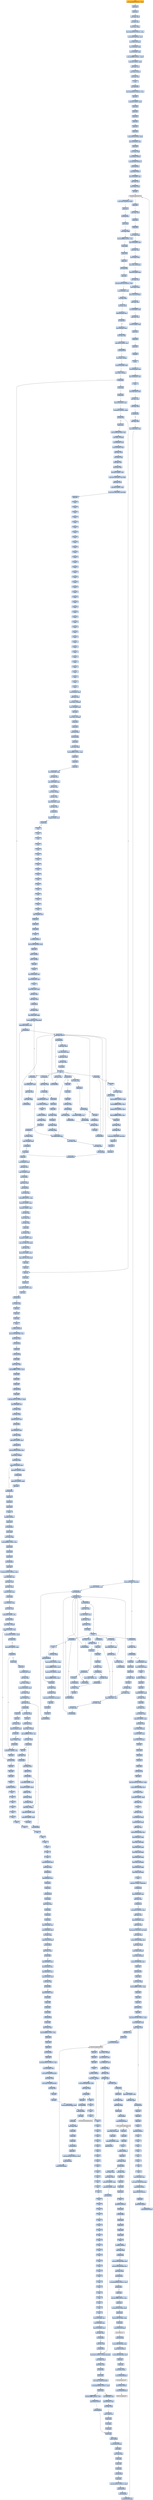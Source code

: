 digraph G {
node[shape=rectangle,style=filled,fillcolor=lightsteelblue,color=lightsteelblue]
bgcolor="transparent"
a0x00401328movl_0x40685cUINT32_eax[label="start\nmovl $0x40685c<UINT32>, %eax",color="lightgrey",fillcolor="orange"];
a0x0040132dpushl_eax[label="0x0040132d\npushl %eax"];
a0x0040132epushl_fs_0[label="0x0040132e\npushl %fs:0"];
a0x00401335movl_esp_fs_0[label="0x00401335\nmovl %esp, %fs:0"];
a0x0040133cxorl_eax_eax[label="0x0040133c\nxorl %eax, %eax"];
a0x0040133emovl_ecx_eax_[label="0x0040133e\nmovl %ecx, (%eax)"];
a0x0040685cmovl_0xf04055e1UINT32_eax[label="0x0040685c\nmovl $0xf04055e1<UINT32>, %eax"];
a0x00406861leal_0x1000129eeax__ecx[label="0x00406861\nleal 0x1000129e(%eax), %ecx"];
a0x00406867movl_eax_0x1ecx_[label="0x00406867\nmovl %eax, 0x1(%ecx)"];
a0x0040686amovl_0x4esp__edx[label="0x0040686a\nmovl 0x4(%esp), %edx"];
a0x0040686emovl_0xcedx__edx[label="0x0040686e\nmovl 0xc(%edx), %edx"];
a0x00406871movb_0xffffffe9UINT8_edx_[label="0x00406871\nmovb $0xffffffe9<UINT8>, (%edx)"];
a0x00406874addl_0x5UINT8_edx[label="0x00406874\naddl $0x5<UINT8>, %edx"];
a0x00406877subl_edx_ecx[label="0x00406877\nsubl %edx, %ecx"];
a0x00406879movl_ecx__4edx_[label="0x00406879\nmovl %ecx, -4(%edx)"];
a0x0040687cxorl_eax_eax[label="0x0040687c\nxorl %eax, %eax"];
a0x0040687eret[label="0x0040687e\nret"];
a0x0040133ejmp_0x0040687f[label="0x0040133e\njmp 0x0040687f"];
a0x0040687fmovl_0xf04055e1UINT32_eax[label="0x0040687f\nmovl $0xf04055e1<UINT32>, %eax"];
a0x00406884popl_fs_0[label="0x00406884\npopl %fs:0"];
a0x0040688baddl_0x4UINT8_esp[label="0x0040688b\naddl $0x4<UINT8>, %esp"];
a0x0040688epushl_ebp[label="0x0040688e\npushl %ebp"];
a0x0040688fpushl_ebx[label="0x0040688f\npushl %ebx"];
a0x00406890pushl_ecx[label="0x00406890\npushl %ecx"];
a0x00406891pushl_edi[label="0x00406891\npushl %edi"];
a0x00406892pushl_esi[label="0x00406892\npushl %esi"];
a0x00406893pushl_edx[label="0x00406893\npushl %edx"];
a0x00406894leal_0x10001257eax__ebx[label="0x00406894\nleal 0x10001257(%eax), %ebx"];
a0x0040689amovl_0x18ebx__edx[label="0x0040689a\nmovl 0x18(%ebx), %edx"];
a0x0040689dpushl_edx[label="0x0040689d\npushl %edx"];
a0x0040689emovl_eax_ebp[label="0x0040689e\nmovl %eax, %ebp"];
a0x004068a0pushl_0x40UINT8[label="0x004068a0\npushl $0x40<UINT8>"];
a0x004068a2pushl_0x1000UINT32[label="0x004068a2\npushl $0x1000<UINT32>"];
a0x004068a7pushl_0x4ebx_[label="0x004068a7\npushl 0x4(%ebx)"];
a0x004068aapushl_0x0UINT8[label="0x004068aa\npushl $0x0<UINT8>"];
a0x004068acmovl_0x10ebx__ecx[label="0x004068ac\nmovl 0x10(%ebx), %ecx"];
a0x004068afaddl_edx_ecx[label="0x004068af\naddl %edx, %ecx"];
a0x004068b1movl_ecx__eax[label="0x004068b1\nmovl (%ecx), %eax"];
a0x004068b3call_eax[label="0x004068b3\ncall %eax"];
VirtualAlloc_kernel32_dll[label="VirtualAlloc@kernel32.dll",color="lightgrey",fillcolor="lightgrey"];
a0x004068b5popl_edx[label="0x004068b5\npopl %edx"];
a0x004068b6movl_eax_edi[label="0x004068b6\nmovl %eax, %edi"];
a0x004068b8pushl_eax[label="0x004068b8\npushl %eax"];
a0x004068b9pushl_edx[label="0x004068b9\npushl %edx"];
a0x004068bamovl_ebx__esi[label="0x004068ba\nmovl (%ebx), %esi"];
a0x004068bcmovl_0x20ebx__eax[label="0x004068bc\nmovl 0x20(%ebx), %eax"];
a0x004068bfaddl_edx_eax[label="0x004068bf\naddl %edx, %eax"];
a0x004068c1movl_eax__ecx[label="0x004068c1\nmovl (%eax), %ecx"];
a0x004068c3movl_ecx_0x20ebx_[label="0x004068c3\nmovl %ecx, 0x20(%ebx)"];
a0x004068c6movl_0x1cebx__eax[label="0x004068c6\nmovl 0x1c(%ebx), %eax"];
a0x004068c9addl_edx_eax[label="0x004068c9\naddl %edx, %eax"];
a0x004068cbmovl_eax__ecx[label="0x004068cb\nmovl (%eax), %ecx"];
a0x004068cdmovl_ecx_0x1cebx_[label="0x004068cd\nmovl %ecx, 0x1c(%ebx)"];
a0x004068d0addl_edx_esi[label="0x004068d0\naddl %edx, %esi"];
a0x004068d2movl_0xcebx__ecx[label="0x004068d2\nmovl 0xc(%ebx), %ecx"];
a0x004068d5addl_edx_ecx[label="0x004068d5\naddl %edx, %ecx"];
a0x004068d7leal_0x1cebx__eax[label="0x004068d7\nleal 0x1c(%ebx), %eax"];
a0x004068dapushl_eax[label="0x004068da\npushl %eax"];
a0x004068dbpushl_edi[label="0x004068db\npushl %edi"];
a0x004068dcpushl_esi[label="0x004068dc\npushl %esi"];
a0x004068ddcall_ecx[label="0x004068dd\ncall %ecx"];
a0x0040677cpusha_[label="0x0040677c\npusha "];
a0x0040677dmovl_0x24esp__esi[label="0x0040677d\nmovl 0x24(%esp), %esi"];
a0x00406781movl_0x28esp__edi[label="0x00406781\nmovl 0x28(%esp), %edi"];
a0x00406785cld_[label="0x00406785\ncld "];
a0x00406786lodsl_ds_esi__eax[label="0x00406786\nlodsl %ds:(%esi), %eax"];
a0x00406787xorl_ecx_ecx[label="0x00406787\nxorl %ecx, %ecx"];
a0x00406789testl_eax_eax[label="0x00406789\ntestl %eax, %eax"];
a0x0040678bje_0x0040679e[label="0x0040678b\nje 0x0040679e"];
a0x0040678dxorl_edx_edx[label="0x0040678d\nxorl %edx, %edx"];
a0x0040678fleal_eaxedi__ebx[label="0x0040678f\nleal (%eax,%edi), %ebx"];
a0x00406792movsb_ds_esi__es_edi_[label="0x00406792\nmovsb %ds:(%esi), %es:(%edi)"];
a0x00406793movb_0x3UINT8_cl[label="0x00406793\nmovb $0x3<UINT8>, %cl"];
a0x00406795call_0x0040680c[label="0x00406795\ncall 0x0040680c"];
a0x0040680caddl_edx_edx[label="0x0040680c\naddl %edx, %edx"];
a0x0040680ejne_0x00406816[label="0x0040680e\njne 0x00406816"];
a0x00406810xchgl_eax_edx[label="0x00406810\nxchgl %eax, %edx"];
a0x00406811lodsl_ds_esi__eax[label="0x00406811\nlodsl %ds:(%esi), %eax"];
a0x00406812xchgl_eax_edx[label="0x00406812\nxchgl %eax, %edx"];
a0x00406813addl_edx_edx[label="0x00406813\naddl %edx, %edx"];
a0x00406815incl_edx[label="0x00406815\nincl %edx"];
a0x00406816ret[label="0x00406816\nret"];
a0x0040679ajae_0x00406792[label="0x0040679a\njae 0x00406792"];
a0x0040679ccmpl_ebx_edi[label="0x0040679c\ncmpl %ebx, %edi"];
a0x0040679ejae_0x00406829[label="0x0040679e\njae 0x00406829"];
a0x004067a4pushl_ebx[label="0x004067a4\npushl %ebx"];
a0x004067a5pushl_ebp[label="0x004067a5\npushl %ebp"];
a0x004067a6pushl_edi[label="0x004067a6\npushl %edi"];
a0x004067a7xorl_ebx_ebx[label="0x004067a7\nxorl %ebx, %ebx"];
a0x004067a9incl_ebx[label="0x004067a9\nincl %ebx"];
a0x004067aaxorl_ebp_ebp[label="0x004067aa\nxorl %ebp, %ebp"];
a0x004067acmovl_ebx_eax[label="0x004067ac\nmovl %ebx, %eax"];
a0x004067aeleal_ebpebx__edi[label="0x004067ae\nleal (%ebp,%ebx), %edi"];
a0x004067b2movl_ebx_ebp[label="0x004067b2\nmovl %ebx, %ebp"];
a0x004067b4movl_edi_ebx[label="0x004067b4\nmovl %edi, %ebx"];
a0x004067b6call_0x0040680c[label="0x004067b6\ncall 0x0040680c"];
a0x004067bbjae_0x004067ae[label="0x004067bb\njae 0x004067ae"];
a0x004067bdleal_ebpedi__ebx[label="0x004067bd\nleal (%ebp,%edi), %ebx"];
a0x004067c1addl_edi_eax[label="0x004067c1\naddl %edi, %eax"];
a0x004067c3movl_edi_ebp[label="0x004067c3\nmovl %edi, %ebp"];
a0x004067c5call_0x0040680c[label="0x004067c5\ncall 0x0040680c"];
a0x004067cajae_0x004067ae[label="0x004067ca\njae 0x004067ae"];
a0x004067ccpopl_edi[label="0x004067cc\npopl %edi"];
a0x004067cdpopl_ebp[label="0x004067cd\npopl %ebp"];
a0x004067cepopl_ebx[label="0x004067ce\npopl %ebx"];
a0x004067cfsubl_ecx_eax[label="0x004067cf\nsubl %ecx, %eax"];
a0x004067d1jae_0x004067dc[label="0x004067d1\njae 0x004067dc"];
a0x004067dcmovb_0x6UINT8_cl[label="0x004067dc\nmovb $0x6<UINT8>, %cl"];
a0x004067decall_0x0040680c[label="0x004067de\ncall 0x0040680c"];
a0x004067e3adcl_eax_eax[label="0x004067e3\nadcl %eax, %eax"];
a0x004067e5decl_ecx[label="0x004067e5\ndecl %ecx"];
a0x004067e6jne_0x004067de[label="0x004067e6\njne 0x004067de"];
a0x004067e8incl_eax[label="0x004067e8\nincl %eax"];
a0x004067e9call_0x00406817[label="0x004067e9\ncall 0x00406817"];
a0x00406817xorl_ecx_ecx[label="0x00406817\nxorl %ecx, %ecx"];
a0x00406819incl_ecx[label="0x00406819\nincl %ecx"];
a0x0040681acall_0x0040680c[label="0x0040681a\ncall 0x0040680c"];
a0x0040681fadcl_ecx_ecx[label="0x0040681f\nadcl %ecx, %ecx"];
a0x00406821call_0x0040680c[label="0x00406821\ncall 0x0040680c"];
a0x00406826jb_0x0040681a[label="0x00406826\njb 0x0040681a"];
a0x00406828ret[label="0x00406828\nret"];
a0x004067eemovl_eax_ebp[label="0x004067ee\nmovl %eax, %ebp"];
a0x004067f0cmpl_0x8001UINT32_eax[label="0x004067f0\ncmpl $0x8001<UINT32>, %eax"];
a0x004067f5sbbl_0xffffffffUINT8_ecx[label="0x004067f5\nsbbl $0xffffffff<UINT8>, %ecx"];
a0x004067f8cmpl_0x781UINT32_eax[label="0x004067f8\ncmpl $0x781<UINT32>, %eax"];
a0x004067fdsbbl_0xffffffffUINT8_ecx[label="0x004067fd\nsbbl $0xffffffff<UINT8>, %ecx"];
a0x00406800pushl_esi[label="0x00406800\npushl %esi"];
a0x00406801movl_edi_esi[label="0x00406801\nmovl %edi, %esi"];
a0x00406803subl_eax_esi[label="0x00406803\nsubl %eax, %esi"];
a0x00406805repz_movsb_ds_esi__es_edi_[label="0x00406805\nrepz movsb %ds:(%esi), %es:(%edi)"];
a0x00406807popl_esi[label="0x00406807\npopl %esi"];
a0x00406808incl_ecx[label="0x00406808\nincl %ecx"];
a0x00406809incl_ecx[label="0x00406809\nincl %ecx"];
a0x0040680ajmp_0x00406795[label="0x0040680a\njmp 0x00406795"];
a0x004067d3movl_ebp_eax[label="0x004067d3\nmovl %ebp, %eax"];
a0x004067d5call_0x00406817[label="0x004067d5\ncall 0x00406817"];
a0x004067dajmp_0x00406800[label="0x004067da\njmp 0x00406800"];
a0x00406829subl_0x28esp__edi[label="0x00406829\nsubl 0x28(%esp), %edi"];
a0x0040682dmovl_edi_0x1cesp_[label="0x0040682d\nmovl %edi, 0x1c(%esp)"];
a0x00406831popa_[label="0x00406831\npopa "];
a0x00406832ret_0xcUINT16[label="0x00406832\nret $0xc<UINT16>"];
a0x004068dfpopl_edx[label="0x004068df\npopl %edx"];
a0x004068e0popl_eax[label="0x004068e0\npopl %eax"];
a0x004068e1addl_0x8ebx__eax[label="0x004068e1\naddl 0x8(%ebx), %eax"];
a0x004068e4movl_eax_edi[label="0x004068e4\nmovl %eax, %edi"];
a0x004068e6pushl_edx[label="0x004068e6\npushl %edx"];
a0x004068e7movl_eax_esi[label="0x004068e7\nmovl %eax, %esi"];
a0x004068e9movl__4esi__eax[label="0x004068e9\nmovl -4(%esi), %eax"];
a0x004068ecaddl_0x4UINT8_eax[label="0x004068ec\naddl $0x4<UINT8>, %eax"];
a0x004068efsubl_eax_esi[label="0x004068ef\nsubl %eax, %esi"];
a0x004068f1movl_edx_0x8esi_[label="0x004068f1\nmovl %edx, 0x8(%esi)"];
a0x004068f4movl_0xcebx__ecx[label="0x004068f4\nmovl 0xc(%ebx), %ecx"];
a0x004068f7movl_ecx_0x14esi_[label="0x004068f7\nmovl %ecx, 0x14(%esi)"];
a0x004068facall_edi[label="0x004068fa\ncall %edi"];
a0x03610150pushl_ebx[label="0x03610150\npushl %ebx"];
a0x03610151pushl_edi[label="0x03610151\npushl %edi"];
a0x03610152pushl_esi[label="0x03610152\npushl %esi"];
a0x03610153pushl_ebp[label="0x03610153\npushl %ebp"];
a0x03610154call_0x3610159[label="0x03610154\ncall 0x3610159"];
a0x03610159popl_ebp[label="0x03610159\npopl %ebp"];
a0x0361015asubl_0x1000134cUINT32_ebp[label="0x0361015a\nsubl $0x1000134c<UINT32>, %ebp"];
a0x03610160leal_0x10001343ebp__esi[label="0x03610160\nleal 0x10001343(%ebp), %esi"];
a0x03610166movl__4esi__eax[label="0x03610166\nmovl -4(%esi), %eax"];
a0x03610169addl_0x4UINT8_eax[label="0x03610169\naddl $0x4<UINT8>, %eax"];
a0x0361016csubl_eax_esi[label="0x0361016c\nsubl %eax, %esi"];
a0x0361016ecld_[label="0x0361016e\ncld "];
a0x0361016fmovl_esi_ebx[label="0x0361016f\nmovl %esi, %ebx"];
a0x03610171movl_0x8esi__edx[label="0x03610171\nmovl 0x8(%esi), %edx"];
a0x03610174movl_0x1cesi__esi[label="0x03610174\nmovl 0x1c(%esi), %esi"];
a0x03610177addl_edx_esi[label="0x03610177\naddl %edx, %esi"];
a0x03610179leal_0x10001f2febp__edi[label="0x03610179\nleal 0x10001f2f(%ebp), %edi"];
a0x0361017flodsl_ds_esi__eax[label="0x0361017f\nlodsl %ds:(%esi), %eax"];
a0x03610180stosl_eax_es_edi_[label="0x03610180\nstosl %eax, %es:(%edi)"];
a0x03610181lodsl_ds_esi__eax[label="0x03610181\nlodsl %ds:(%esi), %eax"];
a0x03610182stosl_eax_es_edi_[label="0x03610182\nstosl %eax, %es:(%edi)"];
a0x03610183lodsl_ds_esi__eax[label="0x03610183\nlodsl %ds:(%esi), %eax"];
a0x03610184stosl_eax_es_edi_[label="0x03610184\nstosl %eax, %es:(%edi)"];
a0x03610185lodsl_ds_esi__eax[label="0x03610185\nlodsl %ds:(%esi), %eax"];
a0x03610186stosl_eax_es_edi_[label="0x03610186\nstosl %eax, %es:(%edi)"];
a0x03610187nop_[label="0x03610187\nnop "];
a0x03610188cmpl_0x1UINT8_0x48ebx_[label="0x03610188\ncmpl $0x1<UINT8>, 0x48(%ebx)"];
a0x0361018cje_0x36101a3[label="0x0361018c\nje 0x36101a3"];
a0x0361018emovl_0x44ebx__esi[label="0x0361018e\nmovl 0x44(%ebx), %esi"];
a0x03610191testl_esi_esi[label="0x03610191\ntestl %esi, %esi"];
a0x03610193je_0x36101a3[label="0x03610193\nje 0x36101a3"];
a0x03610195movl_0x23UINT32_ecx[label="0x03610195\nmovl $0x23<UINT32>, %ecx"];
a0x0361019aaddl_edx_esi[label="0x0361019a\naddl %edx, %esi"];
a0x0361019cmovl_0x40ebx__edi[label="0x0361019c\nmovl 0x40(%ebx), %edi"];
a0x0361019faddl_edx_edi[label="0x0361019f\naddl %edx, %edi"];
a0x036101a1repz_movsb_ds_esi__es_edi_[label="0x036101a1\nrepz movsb %ds:(%esi), %es:(%edi)"];
a0x036101a3movl_ebx_esi[label="0x036101a3\nmovl %ebx, %esi"];
a0x036101a5leal_0x10001f1bebp__edi[label="0x036101a5\nleal 0x10001f1b(%ebp), %edi"];
a0x036101abaddl_ebp_edi_[label="0x036101ab\naddl %ebp, (%edi)"];
a0x036101adaddl_ebp_0x4edi_[label="0x036101ad\naddl %ebp, 0x4(%edi)"];
a0x036101b0addl_ebp_0x8edi_[label="0x036101b0\naddl %ebp, 0x8(%edi)"];
a0x036101b3leal_0x10001effebp__ecx[label="0x036101b3\nleal 0x10001eff(%ebp), %ecx"];
a0x036101b9pushl_ecx[label="0x036101b9\npushl %ecx"];
a0x036101bacall_0x3610305[label="0x036101ba\ncall 0x3610305"];
a0x03610305pushl_ebp[label="0x03610305\npushl %ebp"];
a0x03610306movl_esp_ebp[label="0x03610306\nmovl %esp, %ebp"];
a0x03610308addl_0xfffffffcUINT8_esp[label="0x03610308\naddl $0xfffffffc<UINT8>, %esp"];
a0x0361030bpushl_ebx[label="0x0361030b\npushl %ebx"];
a0x0361030cpushl_edi[label="0x0361030c\npushl %edi"];
a0x0361030dpushl_esi[label="0x0361030d\npushl %esi"];
a0x0361030ecall_0x3610313[label="0x0361030e\ncall 0x3610313"];
a0x03610313popl_ebx[label="0x03610313\npopl %ebx"];
a0x03610314subl_0x10001506UINT32_ebx[label="0x03610314\nsubl $0x10001506<UINT32>, %ebx"];
a0x0361031amovl_0x8ebp__esi[label="0x0361031a\nmovl 0x8(%ebp), %esi"];
a0x0361031dmovl_esi__ecx[label="0x0361031d\nmovl (%esi), %ecx"];
a0x0361031faddl_ebx_ecx[label="0x0361031f\naddl %ebx, %ecx"];
a0x03610321pushl_ecx[label="0x03610321\npushl %ecx"];
a0x03610322call_0x10001f2febx_[label="0x03610322\ncall 0x10001f2f(%ebx)"];
LoadLibraryA_kernel32_dll[label="LoadLibraryA@kernel32.dll",color="lightgrey",fillcolor="lightgrey"];
a0x03610328movl_eax__4ebp_[label="0x03610328\nmovl %eax, -4(%ebp)"];
a0x0361032bmovl_0x4esi__edx[label="0x0361032b\nmovl 0x4(%esi), %edx"];
a0x0361032emovl_0x8esi__edi[label="0x0361032e\nmovl 0x8(%esi), %edi"];
a0x03610331addl_ebx_edx[label="0x03610331\naddl %ebx, %edx"];
a0x03610333addl_ebx_edi[label="0x03610333\naddl %ebx, %edi"];
a0x03610335xorl_eax_eax[label="0x03610335\nxorl %eax, %eax"];
a0x03610337addl_edx__eax[label="0x03610337\naddl (%edx), %eax"];
a0x03610339je_0x3610351[label="0x03610339\nje 0x3610351"];
a0x0361033bpushl_edx[label="0x0361033b\npushl %edx"];
a0x0361033cmovl_edx__eax[label="0x0361033c\nmovl (%edx), %eax"];
a0x0361033eaddl_ebx_eax[label="0x0361033e\naddl %ebx, %eax"];
a0x03610340pushl_eax[label="0x03610340\npushl %eax"];
a0x03610341pushl__4ebp_[label="0x03610341\npushl -4(%ebp)"];
a0x03610344call_0x10001f33ebx_[label="0x03610344\ncall 0x10001f33(%ebx)"];
GetProcAddress_kernel32_dll[label="GetProcAddress@kernel32.dll",color="lightgrey",fillcolor="lightgrey"];
a0x0361034astosl_eax_es_edi_[label="0x0361034a\nstosl %eax, %es:(%edi)"];
a0x0361034bpopl_edx[label="0x0361034b\npopl %edx"];
a0x0361034caddl_0x4UINT8_edx[label="0x0361034c\naddl $0x4<UINT8>, %edx"];
a0x0361034fjmp_0x3610335[label="0x0361034f\njmp 0x3610335"];
a0x03610351addl_0xcUINT8_esi[label="0x03610351\naddl $0xc<UINT8>, %esi"];
a0x03610354addl_esi__eax[label="0x03610354\naddl (%esi), %eax"];
a0x03610356jne_0x361031d[label="0x03610356\njne 0x361031d"];
a0x03610358popl_esi[label="0x03610358\npopl %esi"];
a0x03610359popl_edi[label="0x03610359\npopl %edi"];
a0x0361035apopl_ebx[label="0x0361035a\npopl %ebx"];
a0x0361035bleave_[label="0x0361035b\nleave "];
a0x0361035cret_0x4UINT16[label="0x0361035c\nret $0x4<UINT16>"];
a0x036101bfnop_[label="0x036101bf\nnop "];
a0x036101c0nop_[label="0x036101c0\nnop "];
a0x036101c1nop_[label="0x036101c1\nnop "];
a0x036101c2nop_[label="0x036101c2\nnop "];
a0x036101c3nop_[label="0x036101c3\nnop "];
a0x036101c4nop_[label="0x036101c4\nnop "];
a0x036101c5nop_[label="0x036101c5\nnop "];
a0x036101c6nop_[label="0x036101c6\nnop "];
a0x036101c7movl_0x2cesi__ecx[label="0x036101c7\nmovl 0x2c(%esi), %ecx"];
a0x036101camovl_ecx_0x10001f2bebp_[label="0x036101ca\nmovl %ecx, 0x10001f2b(%ebp)"];
a0x036101d0pushl_0x40UINT8[label="0x036101d0\npushl $0x40<UINT8>"];
a0x036101d2pushl_0x1000UINT32[label="0x036101d2\npushl $0x1000<UINT32>"];
a0x036101d7pushl_ecx[label="0x036101d7\npushl %ecx"];
a0x036101d8pushl_0x0UINT8[label="0x036101d8\npushl $0x0<UINT8>"];
a0x036101dacall_0x10001f37ebp_[label="0x036101da\ncall 0x10001f37(%ebp)"];
a0x036101e0movl_eax_0x10001f27ebp_[label="0x036101e0\nmovl %eax, 0x10001f27(%ebp)"];
a0x036101e6pushl_esi[label="0x036101e6\npushl %esi"];
a0x036101e7call_0x36105e2[label="0x036101e7\ncall 0x36105e2"];
a0x036105e2pushl_ebp[label="0x036105e2\npushl %ebp"];
a0x036105e3movl_esp_ebp[label="0x036105e3\nmovl %esp, %ebp"];
a0x036105e5addl_0xffffffe8UINT8_esp[label="0x036105e5\naddl $0xffffffe8<UINT8>, %esp"];
a0x036105e8pushl_ebx[label="0x036105e8\npushl %ebx"];
a0x036105e9pushl_edi[label="0x036105e9\npushl %edi"];
a0x036105eapushl_esi[label="0x036105ea\npushl %esi"];
a0x036105ebcall_0x36105f0[label="0x036105eb\ncall 0x36105f0"];
a0x036105f0popl_ebx[label="0x036105f0\npopl %ebx"];
a0x036105f1subl_0x100017e3UINT32_ebx[label="0x036105f1\nsubl $0x100017e3<UINT32>, %ebx"];
a0x036105f7movl_0x8ebp__esi[label="0x036105f7\nmovl 0x8(%ebp), %esi"];
a0x036105faxorl_eax_eax[label="0x036105fa\nxorl %eax, %eax"];
a0x036105fcxorl_ecx_ecx[label="0x036105fc\nxorl %ecx, %ecx"];
a0x036105feaddl_0x3cesi__ecx[label="0x036105fe\naddl 0x3c(%esi), %ecx"];
a0x03610601je_0x361060d[label="0x03610601\nje 0x361060d"];
a0x03610603movl_0x8esi__edx[label="0x03610603\nmovl 0x8(%esi), %edx"];
a0x03610606movl_esi_edi[label="0x03610606\nmovl %esi, %edi"];
a0x03610608addl_0x50UINT8_esi[label="0x03610608\naddl $0x50<UINT8>, %esi"];
a0x0361060bjmp_0x3610614[label="0x0361060b\njmp 0x3610614"];
a0x03610614movl_eax__4ebp_[label="0x03610614\nmovl %eax, -4(%ebp)"];
a0x03610617movzwl_0x2edi__eax[label="0x03610617\nmovzwl 0x2(%edi), %eax"];
a0x0361061bmovl_eax__16ebp_[label="0x0361061b\nmovl %eax, -16(%ebp)"];
a0x0361061epushl_ecx[label="0x0361061e\npushl %ecx"];
a0x0361061fpushl_edx[label="0x0361061f\npushl %edx"];
a0x03610620pushl_esi[label="0x03610620\npushl %esi"];
a0x03610621movzwl_0x10esi__eax[label="0x03610621\nmovzwl 0x10(%esi), %eax"];
a0x03610625testl_0x10UINT32_eax[label="0x03610625\ntestl $0x10<UINT32>, %eax"];
a0x0361062aje_0x3610706[label="0x0361062a\nje 0x3610706"];
a0x03610630pushl_esi[label="0x03610630\npushl %esi"];
a0x03610631movl_0x10001f27ebx__edi[label="0x03610631\nmovl 0x10001f27(%ebx), %edi"];
a0x03610637movl_edi__20ebp_[label="0x03610637\nmovl %edi, -20(%ebp)"];
a0x0361063amovl_0x8esi__ecx[label="0x0361063a\nmovl 0x8(%esi), %ecx"];
a0x0361063dmovl_0x14esi__eax[label="0x0361063d\nmovl 0x14(%esi), %eax"];
a0x03610640subl_eax_ecx[label="0x03610640\nsubl %eax, %ecx"];
a0x03610642movl_esi__esi[label="0x03610642\nmovl (%esi), %esi"];
a0x03610644addl_edx_esi[label="0x03610644\naddl %edx, %esi"];
a0x03610646movl_ecx_eax[label="0x03610646\nmovl %ecx, %eax"];
a0x03610648sarl_0x2UINT8_ecx[label="0x03610648\nsarl $0x2<UINT8>, %ecx"];
a0x0361064brepz_movsl_ds_esi__es_edi_[label="0x0361064b\nrepz movsl %ds:(%esi), %es:(%edi)"];
a0x0361064daddl_eax_ecx[label="0x0361064d\naddl %eax, %ecx"];
a0x0361064fandl_0x3UINT8_ecx[label="0x0361064f\nandl $0x3<UINT8>, %ecx"];
a0x03610652repz_movsb_ds_esi__es_edi_[label="0x03610652\nrepz movsb %ds:(%esi), %es:(%edi)"];
a0x03610654popl_esi[label="0x03610654\npopl %esi"];
a0x03610655nop_[label="0x03610655\nnop "];
a0x03610656nop_[label="0x03610656\nnop "];
a0x03610657nop_[label="0x03610657\nnop "];
a0x03610658nop_[label="0x03610658\nnop "];
a0x03610659nop_[label="0x03610659\nnop "];
a0x0361065anop_[label="0x0361065a\nnop "];
a0x0361065bnop_[label="0x0361065b\nnop "];
a0x0361065cnop_[label="0x0361065c\nnop "];
a0x0361065dnop_[label="0x0361065d\nnop "];
a0x0361065enop_[label="0x0361065e\nnop "];
a0x0361065fnop_[label="0x0361065f\nnop "];
a0x03610660nop_[label="0x03610660\nnop "];
a0x03610661nop_[label="0x03610661\nnop "];
a0x03610662nop_[label="0x03610662\nnop "];
a0x03610663nop_[label="0x03610663\nnop "];
a0x03610664nop_[label="0x03610664\nnop "];
a0x03610665nop_[label="0x03610665\nnop "];
a0x03610666nop_[label="0x03610666\nnop "];
a0x03610667nop_[label="0x03610667\nnop "];
a0x03610668nop_[label="0x03610668\nnop "];
a0x03610669nop_[label="0x03610669\nnop "];
a0x0361066anop_[label="0x0361066a\nnop "];
a0x0361066bnop_[label="0x0361066b\nnop "];
a0x0361066cnop_[label="0x0361066c\nnop "];
a0x0361066dnop_[label="0x0361066d\nnop "];
a0x0361066enop_[label="0x0361066e\nnop "];
a0x0361066fnop_[label="0x0361066f\nnop "];
a0x03610670nop_[label="0x03610670\nnop "];
a0x03610671nop_[label="0x03610671\nnop "];
a0x03610672nop_[label="0x03610672\nnop "];
a0x03610673nop_[label="0x03610673\nnop "];
a0x03610674nop_[label="0x03610674\nnop "];
a0x03610675nop_[label="0x03610675\nnop "];
a0x03610676nop_[label="0x03610676\nnop "];
a0x03610677nop_[label="0x03610677\nnop "];
a0x03610678nop_[label="0x03610678\nnop "];
a0x03610679nop_[label="0x03610679\nnop "];
a0x0361067anop_[label="0x0361067a\nnop "];
a0x0361067bmovl_0x4esi__eax[label="0x0361067b\nmovl 0x4(%esi), %eax"];
a0x0361067eaddl_edx_eax[label="0x0361067e\naddl %edx, %eax"];
a0x03610680movl_eax__24ebp_[label="0x03610680\nmovl %eax, -24(%ebp)"];
a0x03610683movl__16ebp__eax[label="0x03610683\nmovl -16(%ebp), %eax"];
a0x03610686decl_eax[label="0x03610686\ndecl %eax"];
a0x03610687movl_eax__12ebp_[label="0x03610687\nmovl %eax, -12(%ebp)"];
a0x0361068apushl_edx[label="0x0361068a\npushl %edx"];
a0x0361068bpushl_eax[label="0x0361068b\npushl %eax"];
a0x0361068cpushl_0x8ebp_[label="0x0361068c\npushl 0x8(%ebp)"];
a0x0361068fcall_0x36109df[label="0x0361068f\ncall 0x36109df"];
a0x036109dfpushl_ebp[label="0x036109df\npushl %ebp"];
a0x036109e0movl_esp_ebp[label="0x036109e0\nmovl %esp, %ebp"];
a0x036109e2addl_0xfffffffcUINT8_esp[label="0x036109e2\naddl $0xfffffffc<UINT8>, %esp"];
a0x036109e5pushl_ebx[label="0x036109e5\npushl %ebx"];
a0x036109e6pushl_edi[label="0x036109e6\npushl %edi"];
a0x036109e7pushl_esi[label="0x036109e7\npushl %esi"];
a0x036109e8movl_0x8ebp__ebx[label="0x036109e8\nmovl 0x8(%ebp), %ebx"];
a0x036109ebmovl_ebx_esi[label="0x036109eb\nmovl %ebx, %esi"];
a0x036109edmovl_0x30ebx__ecx[label="0x036109ed\nmovl 0x30(%ebx), %ecx"];
a0x036109f0subl_ecx_esi[label="0x036109f0\nsubl %ecx, %esi"];
a0x036109f2movl_esi__4ebp_[label="0x036109f2\nmovl %esi, -4(%ebp)"];
a0x036109f5xorl_ecx_ecx[label="0x036109f5\nxorl %ecx, %ecx"];
a0x036109f7lodsl_ds_esi__eax[label="0x036109f7\nlodsl %ds:(%esi), %eax"];
a0x036109f8testl_eax_eax[label="0x036109f8\ntestl %eax, %eax"];
a0x036109faje_0x3610a18[label="0x036109fa\nje 0x3610a18"];
a0x036109fccmpl_0xcebp__ecx[label="0x036109fc\ncmpl 0xc(%ebp), %ecx"];
a0x036109ffje_0x3610a04[label="0x036109ff\nje 0x3610a04"];
a0x03610a04nop_[label="0x03610a04\nnop "];
a0x03610a05nop_[label="0x03610a05\nnop "];
a0x03610a06nop_[label="0x03610a06\nnop "];
a0x03610a07nop_[label="0x03610a07\nnop "];
a0x03610a08nop_[label="0x03610a08\nnop "];
a0x03610a09nop_[label="0x03610a09\nnop "];
a0x03610a0anop_[label="0x03610a0a\nnop "];
a0x03610a0bnop_[label="0x03610a0b\nnop "];
a0x03610a0cnop_[label="0x03610a0c\nnop "];
a0x03610a0dnop_[label="0x03610a0d\nnop "];
a0x03610a0enop_[label="0x03610a0e\nnop "];
a0x03610a0fnop_[label="0x03610a0f\nnop "];
a0x03610a10nop_[label="0x03610a10\nnop "];
a0x03610a11nop_[label="0x03610a11\nnop "];
a0x03610a12nop_[label="0x03610a12\nnop "];
a0x03610a13nop_[label="0x03610a13\nnop "];
a0x03610a14nop_[label="0x03610a14\nnop "];
a0x03610a15addl__4ebp__eax[label="0x03610a15\naddl -4(%ebp), %eax"];
a0x03610a18popl_esi[label="0x03610a18\npopl %esi"];
a0x03610a19popl_edi[label="0x03610a19\npopl %edi"];
a0x03610a1apopl_ebx[label="0x03610a1a\npopl %ebx"];
a0x03610a1bleave_[label="0x03610a1b\nleave "];
a0x03610a1cret_0x8UINT16[label="0x03610a1c\nret $0x8<UINT16>"];
a0x03610694leal_0x10001f2febx__ecx[label="0x03610694\nleal 0x10001f2f(%ebx), %ecx"];
a0x0361069apushl_ecx[label="0x0361069a\npushl %ecx"];
a0x0361069bpushl__24ebp_[label="0x0361069b\npushl -24(%ebp)"];
a0x0361069epushl__20ebp_[label="0x0361069e\npushl -20(%ebp)"];
a0x036106a1call_eax[label="0x036106a1\ncall %eax"];
a0x03610008pusha_[label="0x03610008\npusha "];
a0x03610009movl_0x24esp__esi[label="0x03610009\nmovl 0x24(%esp), %esi"];
a0x0361000dmovl_0x28esp__edi[label="0x0361000d\nmovl 0x28(%esp), %edi"];
a0x03610011cld_[label="0x03610011\ncld "];
a0x03610012lodsl_ds_esi__eax[label="0x03610012\nlodsl %ds:(%esi), %eax"];
a0x03610013xorl_ecx_ecx[label="0x03610013\nxorl %ecx, %ecx"];
a0x03610015testl_eax_eax[label="0x03610015\ntestl %eax, %eax"];
a0x03610017je_0x361002a[label="0x03610017\nje 0x361002a"];
a0x03610019xorl_edx_edx[label="0x03610019\nxorl %edx, %edx"];
a0x0361001bleal_eaxedi__ebx[label="0x0361001b\nleal (%eax,%edi), %ebx"];
a0x0361001emovsb_ds_esi__es_edi_[label="0x0361001e\nmovsb %ds:(%esi), %es:(%edi)"];
a0x0361001fmovb_0x3UINT8_cl[label="0x0361001f\nmovb $0x3<UINT8>, %cl"];
a0x03610021call_0x3610098[label="0x03610021\ncall 0x3610098"];
a0x03610098addl_edx_edx[label="0x03610098\naddl %edx, %edx"];
a0x0361009ajne_0x36100a2[label="0x0361009a\njne 0x36100a2"];
a0x0361009cxchgl_eax_edx[label="0x0361009c\nxchgl %eax, %edx"];
a0x0361009dlodsl_ds_esi__eax[label="0x0361009d\nlodsl %ds:(%esi), %eax"];
a0x0361009exchgl_eax_edx[label="0x0361009e\nxchgl %eax, %edx"];
a0x0361009faddl_edx_edx[label="0x0361009f\naddl %edx, %edx"];
a0x036100a1incl_edx[label="0x036100a1\nincl %edx"];
a0x036100a2ret[label="0x036100a2\nret"];
a0x03610026jae_0x361001e[label="0x03610026\njae 0x361001e"];
a0x03610028cmpl_ebx_edi[label="0x03610028\ncmpl %ebx, %edi"];
a0x0361002ajae_0x36100b5[label="0x0361002a\njae 0x36100b5"];
a0x03610030pushl_ebx[label="0x03610030\npushl %ebx"];
a0x03610031pushl_ebp[label="0x03610031\npushl %ebp"];
a0x03610032pushl_edi[label="0x03610032\npushl %edi"];
a0x03610033xorl_ebx_ebx[label="0x03610033\nxorl %ebx, %ebx"];
a0x03610035incl_ebx[label="0x03610035\nincl %ebx"];
a0x03610036xorl_ebp_ebp[label="0x03610036\nxorl %ebp, %ebp"];
a0x03610038movl_ebx_eax[label="0x03610038\nmovl %ebx, %eax"];
a0x0361003aleal_ebpebx__edi[label="0x0361003a\nleal (%ebp,%ebx), %edi"];
a0x0361003emovl_ebx_ebp[label="0x0361003e\nmovl %ebx, %ebp"];
a0x03610040movl_edi_ebx[label="0x03610040\nmovl %edi, %ebx"];
a0x03610042call_0x3610098[label="0x03610042\ncall 0x3610098"];
a0x03610047jae_0x361003a[label="0x03610047\njae 0x361003a"];
a0x03610049leal_ebpedi__ebx[label="0x03610049\nleal (%ebp,%edi), %ebx"];
a0x0361004daddl_edi_eax[label="0x0361004d\naddl %edi, %eax"];
a0x0361004fmovl_edi_ebp[label="0x0361004f\nmovl %edi, %ebp"];
a0x03610051call_0x3610098[label="0x03610051\ncall 0x3610098"];
a0x03610056jae_0x361003a[label="0x03610056\njae 0x361003a"];
a0x03610058popl_edi[label="0x03610058\npopl %edi"];
a0x03610059popl_ebp[label="0x03610059\npopl %ebp"];
a0x0361005apopl_ebx[label="0x0361005a\npopl %ebx"];
a0x0361005bsubl_ecx_eax[label="0x0361005b\nsubl %ecx, %eax"];
a0x0361005djae_0x3610068[label="0x0361005d\njae 0x3610068"];
a0x03610068movb_0x6UINT8_cl[label="0x03610068\nmovb $0x6<UINT8>, %cl"];
a0x0361006acall_0x3610098[label="0x0361006a\ncall 0x3610098"];
a0x0361006fadcl_eax_eax[label="0x0361006f\nadcl %eax, %eax"];
a0x03610071decl_ecx[label="0x03610071\ndecl %ecx"];
a0x03610072jne_0x361006a[label="0x03610072\njne 0x361006a"];
a0x03610074incl_eax[label="0x03610074\nincl %eax"];
a0x03610075call_0x36100a3[label="0x03610075\ncall 0x36100a3"];
a0x036100a3xorl_ecx_ecx[label="0x036100a3\nxorl %ecx, %ecx"];
a0x036100a5incl_ecx[label="0x036100a5\nincl %ecx"];
a0x036100a6call_0x3610098[label="0x036100a6\ncall 0x3610098"];
a0x036100abadcl_ecx_ecx[label="0x036100ab\nadcl %ecx, %ecx"];
a0x036100adcall_0x3610098[label="0x036100ad\ncall 0x3610098"];
a0x036100b2jb_0x36100a6[label="0x036100b2\njb 0x36100a6"];
a0x036100b4ret[label="0x036100b4\nret"];
a0x0361007amovl_eax_ebp[label="0x0361007a\nmovl %eax, %ebp"];
a0x0361007ccmpl_0x8001UINT32_eax[label="0x0361007c\ncmpl $0x8001<UINT32>, %eax"];
a0x03610081sbbl_0xffffffffUINT8_ecx[label="0x03610081\nsbbl $0xffffffff<UINT8>, %ecx"];
a0x03610084cmpl_0x781UINT32_eax[label="0x03610084\ncmpl $0x781<UINT32>, %eax"];
a0x03610089sbbl_0xffffffffUINT8_ecx[label="0x03610089\nsbbl $0xffffffff<UINT8>, %ecx"];
a0x0361008cpushl_esi[label="0x0361008c\npushl %esi"];
a0x0361008dmovl_edi_esi[label="0x0361008d\nmovl %edi, %esi"];
a0x0361008fsubl_eax_esi[label="0x0361008f\nsubl %eax, %esi"];
a0x03610091repz_movsb_ds_esi__es_edi_[label="0x03610091\nrepz movsb %ds:(%esi), %es:(%edi)"];
a0x03610093popl_esi[label="0x03610093\npopl %esi"];
a0x03610094incl_ecx[label="0x03610094\nincl %ecx"];
a0x03610095incl_ecx[label="0x03610095\nincl %ecx"];
a0x03610096jmp_0x3610021[label="0x03610096\njmp 0x3610021"];
a0x0361005fmovl_ebp_eax[label="0x0361005f\nmovl %ebp, %eax"];
a0x03610061call_0x36100a3[label="0x03610061\ncall 0x36100a3"];
a0x03610066jmp_0x361008c[label="0x03610066\njmp 0x361008c"];
a0x036100b5subl_0x28esp__edi[label="0x036100b5\nsubl 0x28(%esp), %edi"];
a0x036100b9movl_edi_0x1cesp_[label="0x036100b9\nmovl %edi, 0x1c(%esp)"];
a0x036100bdpopa_[label="0x036100bd\npopa "];
a0x036100beret_0xcUINT16[label="0x036100be\nret $0xc<UINT16>"];
a0x036106a3movl_eax_ecx[label="0x036106a3\nmovl %eax, %ecx"];
a0x036106a5incl_eax[label="0x036106a5\nincl %eax"];
a0x036106a6je_0x361071c[label="0x036106a6\nje 0x361071c"];
a0x036106a8xorl_eax_eax[label="0x036106a8\nxorl %eax, %eax"];
a0x036106aaaddl__12ebp__eax[label="0x036106aa\naddl -12(%ebp), %eax"];
a0x036106adje_0x36106c1[label="0x036106ad\nje 0x36106c1"];
a0x036106c1popl_edx[label="0x036106c1\npopl %edx"];
a0x036106c2pushl_esi[label="0x036106c2\npushl %esi"];
a0x036106c3movl_0x4esi__edi[label="0x036106c3\nmovl 0x4(%esi), %edi"];
a0x036106c6addl_edx_edi[label="0x036106c6\naddl %edx, %edi"];
a0x036106c8cmpl__24ebp__edi[label="0x036106c8\ncmpl -24(%ebp), %edi"];
a0x036106cbjne_0x36106d1[label="0x036106cb\njne 0x36106d1"];
a0x036106cdaddl_ecx_edi[label="0x036106cd\naddl %ecx, %edi"];
a0x036106cfjmp_0x36106e2[label="0x036106cf\njmp 0x36106e2"];
a0x036106e2movl_edi_eax[label="0x036106e2\nmovl %edi, %eax"];
a0x036106e4addl_0xfffUINT32_eax[label="0x036106e4\naddl $0xfff<UINT32>, %eax"];
a0x036106e9shrl_0xcUINT8_eax[label="0x036106e9\nshrl $0xc<UINT8>, %eax"];
a0x036106ecshll_0xcUINT8_eax[label="0x036106ec\nshll $0xc<UINT8>, %eax"];
a0x036106efsubl_edi_eax[label="0x036106ef\nsubl %edi, %eax"];
a0x036106f1movl_eax_ecx[label="0x036106f1\nmovl %eax, %ecx"];
a0x036106f3xorl_eax_eax[label="0x036106f3\nxorl %eax, %eax"];
a0x036106f5pushl_edx[label="0x036106f5\npushl %edx"];
a0x036106f6movl_ecx_edx[label="0x036106f6\nmovl %ecx, %edx"];
a0x036106f8sarl_0x2UINT8_ecx[label="0x036106f8\nsarl $0x2<UINT8>, %ecx"];
a0x036106fbrepz_stosl_eax_es_edi_[label="0x036106fb\nrepz stosl %eax, %es:(%edi)"];
a0x036106fdaddl_edx_ecx[label="0x036106fd\naddl %edx, %ecx"];
a0x036106ffandl_0x3UINT8_ecx[label="0x036106ff\nandl $0x3<UINT8>, %ecx"];
a0x03610702repz_stosb_al_es_edi_[label="0x03610702\nrepz stosb %al, %es:(%edi)"];
a0x03610704popl_edx[label="0x03610704\npopl %edx"];
a0x03610705popl_esi[label="0x03610705\npopl %esi"];
a0x03610706popl_esi[label="0x03610706\npopl %esi"];
a0x03610707popl_edx[label="0x03610707\npopl %edx"];
a0x03610708popl_ecx[label="0x03610708\npopl %ecx"];
a0x03610709addl_0x1cUINT8_esi[label="0x03610709\naddl $0x1c<UINT8>, %esi"];
a0x0361070cdecl_ecx[label="0x0361070c\ndecl %ecx"];
a0x0361070djne_0x361061e[label="0x0361070d\njne 0x361061e"];
a0x03610713xorl_eax_eax[label="0x03610713\nxorl %eax, %eax"];
a0x03610715popl_esi[label="0x03610715\npopl %esi"];
a0x03610716popl_edi[label="0x03610716\npopl %edi"];
a0x03610717popl_ebx[label="0x03610717\npopl %ebx"];
a0x03610718leave_[label="0x03610718\nleave "];
a0x03610719ret_0x4UINT16[label="0x03610719\nret $0x4<UINT16>"];
a0x036101ecleal_0x10001dbdebp__ecx[label="0x036101ec\nleal 0x10001dbd(%ebp), %ecx"];
a0x036101f2testl_eax_eax[label="0x036101f2\ntestl %eax, %eax"];
a0x036101f4jne_0x361028e[label="0x036101f4\njne 0x361028e"];
a0x036101fapushl_esi[label="0x036101fa\npushl %esi"];
a0x036101fbcall_0x3610540[label="0x036101fb\ncall 0x3610540"];
a0x03610540pushl_ebp[label="0x03610540\npushl %ebp"];
a0x03610541movl_esp_ebp[label="0x03610541\nmovl %esp, %ebp"];
a0x03610543addl_0xffffffe8UINT8_esp[label="0x03610543\naddl $0xffffffe8<UINT8>, %esp"];
a0x03610546pushl_ebx[label="0x03610546\npushl %ebx"];
a0x03610547pushl_edi[label="0x03610547\npushl %edi"];
a0x03610548pushl_esi[label="0x03610548\npushl %esi"];
a0x03610549call_0x361054e[label="0x03610549\ncall 0x361054e"];
a0x0361054epopl_ebx[label="0x0361054e\npopl %ebx"];
a0x0361054fsubl_0x10001741UINT32_ebx[label="0x0361054f\nsubl $0x10001741<UINT32>, %ebx"];
a0x03610555movl_0x8ebp__esi[label="0x03610555\nmovl 0x8(%ebp), %esi"];
a0x03610558xorl_eax_eax[label="0x03610558\nxorl %eax, %eax"];
a0x0361055axorl_ecx_ecx[label="0x0361055a\nxorl %ecx, %ecx"];
a0x0361055caddl_0x3cesi__ecx[label="0x0361055c\naddl 0x3c(%esi), %ecx"];
a0x0361055fje_0x361056b[label="0x0361055f\nje 0x361056b"];
a0x03610561movl_0x8esi__edx[label="0x03610561\nmovl 0x8(%esi), %edx"];
a0x03610564movl_esi_edi[label="0x03610564\nmovl %esi, %edi"];
a0x03610566addl_0x50UINT8_esi[label="0x03610566\naddl $0x50<UINT8>, %esi"];
a0x03610569jmp_0x3610572[label="0x03610569\njmp 0x3610572"];
a0x03610572movl_0x10001f27ebx__eax[label="0x03610572\nmovl 0x10001f27(%ebx), %eax"];
a0x03610578movl_eax__4ebp_[label="0x03610578\nmovl %eax, -4(%ebp)"];
a0x0361057bmovl_esi_ebx[label="0x0361057b\nmovl %esi, %ebx"];
a0x0361057dmovzwl_0x10ebx__eax[label="0x0361057d\nmovzwl 0x10(%ebx), %eax"];
a0x03610581testl_0x2UINT32_eax[label="0x03610581\ntestl $0x2<UINT32>, %eax"];
a0x03610586je_0x36105d5[label="0x03610586\nje 0x36105d5"];
a0x036105d5addl_0x1cUINT8_ebx[label="0x036105d5\naddl $0x1c<UINT8>, %ebx"];
a0x036105d8decl_ecx[label="0x036105d8\ndecl %ecx"];
a0x036105d9jne_0x361057d[label="0x036105d9\njne 0x361057d"];
a0x036105dbpopl_esi[label="0x036105db\npopl %esi"];
a0x036105dcpopl_edi[label="0x036105dc\npopl %edi"];
a0x036105ddpopl_ebx[label="0x036105dd\npopl %ebx"];
a0x036105deleave_[label="0x036105de\nleave "];
a0x036105dfret_0x4UINT16[label="0x036105df\nret $0x4<UINT16>"];
a0x03610200pushl_esi[label="0x03610200\npushl %esi"];
a0x03610201call_0x361045b[label="0x03610201\ncall 0x361045b"];
a0x0361045bpushl_ebp[label="0x0361045b\npushl %ebp"];
a0x0361045cmovl_esp_ebp[label="0x0361045c\nmovl %esp, %ebp"];
a0x0361045eaddl_0xffffffe8UINT8_esp[label="0x0361045e\naddl $0xffffffe8<UINT8>, %esp"];
a0x03610461pushl_ebx[label="0x03610461\npushl %ebx"];
a0x03610462pushl_edi[label="0x03610462\npushl %edi"];
a0x03610463pushl_esi[label="0x03610463\npushl %esi"];
a0x03610464call_0x3610469[label="0x03610464\ncall 0x3610469"];
a0x03610469popl_ebx[label="0x03610469\npopl %ebx"];
a0x0361046asubl_0x1000165cUINT32_ebx[label="0x0361046a\nsubl $0x1000165c<UINT32>, %ebx"];
a0x03610470movl_0x8ebp__esi[label="0x03610470\nmovl 0x8(%ebp), %esi"];
a0x03610473xorl_eax_eax[label="0x03610473\nxorl %eax, %eax"];
a0x03610475xorl_ecx_ecx[label="0x03610475\nxorl %ecx, %ecx"];
a0x03610477addl_0x3cesi__ecx[label="0x03610477\naddl 0x3c(%esi), %ecx"];
a0x0361047aje_0x3610486[label="0x0361047a\nje 0x3610486"];
a0x0361047cmovl_0x8esi__edx[label="0x0361047c\nmovl 0x8(%esi), %edx"];
a0x0361047fmovl_esi_edi[label="0x0361047f\nmovl %esi, %edi"];
a0x03610481addl_0x50UINT8_esi[label="0x03610481\naddl $0x50<UINT8>, %esi"];
a0x03610484jmp_0x361048d[label="0x03610484\njmp 0x361048d"];
a0x0361048dmovl_edx__8ebp_[label="0x0361048d\nmovl %edx, -8(%ebp)"];
a0x03610490movzwl_0x10esi__eax[label="0x03610490\nmovzwl 0x10(%esi), %eax"];
a0x03610494testl_0x200UINT32_eax[label="0x03610494\ntestl $0x200<UINT32>, %eax"];
a0x03610499jne_0x3610518[label="0x03610499\njne 0x3610518"];
a0x0361049btestl_0x8UINT32_eax[label="0x0361049b\ntestl $0x8<UINT32>, %eax"];
a0x036104a0je_0x361052f[label="0x036104a0\nje 0x361052f"];
a0x0361052faddl_0x1cUINT8_esi[label="0x0361052f\naddl $0x1c<UINT8>, %esi"];
a0x03610532decl_ecx[label="0x03610532\ndecl %ecx"];
a0x03610533jne_0x3610490[label="0x03610533\njne 0x3610490"];
a0x036104a6pushl_ecx[label="0x036104a6\npushl %ecx"];
a0x036104a7pushl_esi[label="0x036104a7\npushl %esi"];
a0x036104a8movl_0x8esi__edi[label="0x036104a8\nmovl 0x8(%esi), %edi"];
a0x036104abxorl_ecx_ecx[label="0x036104ab\nxorl %ecx, %ecx"];
a0x036104admovl_ecx__4ebp_[label="0x036104ad\nmovl %ecx, -4(%ebp)"];
a0x036104b0movzwl_0x12esi__ebx[label="0x036104b0\nmovzwl 0x12(%esi), %ebx"];
a0x036104b4movl_esi__esi[label="0x036104b4\nmovl (%esi), %esi"];
a0x036104b6addl__8ebp__esi[label="0x036104b6\naddl -8(%ebp), %esi"];
a0x036104b9cmpl_edi_ecx[label="0x036104b9\ncmpl %edi, %ecx"];
a0x036104bbjnl_0x36104f1[label="0x036104bb\njnl 0x36104f1"];
a0x036104bdmovl_esi__eax[label="0x036104bd\nmovl (%esi), %eax"];
a0x036104bfincl_esi[label="0x036104bf\nincl %esi"];
a0x036104c0movzbl_al_edx[label="0x036104c0\nmovzbl %al, %edx"];
a0x036104c3addl_edx__4ebp_[label="0x036104c3\naddl %edx, -4(%ebp)"];
a0x036104c6subb_0xffffffe8UINT8_al[label="0x036104c6\nsubb $0xffffffe8<UINT8>, %al"];
a0x036104c8movl_ebx_edx[label="0x036104c8\nmovl %ebx, %edx"];
a0x036104caje_0x36104d2[label="0x036104ca\nje 0x36104d2"];
a0x036104ccdecb_al[label="0x036104cc\ndecb %al"];
a0x036104cemovb_bh_dl[label="0x036104ce\nmovb %bh, %dl"];
a0x036104d0jne_0x36104ee[label="0x036104d0\njne 0x36104ee"];
a0x036104eeincl_ecx[label="0x036104ee\nincl %ecx"];
a0x036104efjmp_0x36104b9[label="0x036104ef\njmp 0x36104b9"];
a0x036104d2movl_esi__eax[label="0x036104d2\nmovl (%esi), %eax"];
a0x036104d4cmpb_dl_al[label="0x036104d4\ncmpb %dl, %al"];
a0x036104d6jne_0x36104e5[label="0x036104d6\njne 0x36104e5"];
a0x036104e5addl_eax__4ebp_[label="0x036104e5\naddl %eax, -4(%ebp)"];
a0x036104e8addl_0x4UINT8_esi[label="0x036104e8\naddl $0x4<UINT8>, %esi"];
a0x036104ebaddl_0x4UINT8_ecx[label="0x036104eb\naddl $0x4<UINT8>, %ecx"];
a0x036104d8shrw_0x8UINT8_ax[label="0x036104d8\nshrw $0x8<UINT8>, %ax"];
a0x036104dcroll_0x10UINT8_eax[label="0x036104dc\nroll $0x10<UINT8>, %eax"];
a0x036104dfxchgb_al_ah[label="0x036104df\nxchgb %al, %ah"];
a0x036104e1subl_ecx_eax[label="0x036104e1\nsubl %ecx, %eax"];
a0x036104e3movl_eax_esi_[label="0x036104e3\nmovl %eax, (%esi)"];
a0x036104f1popl_esi[label="0x036104f1\npopl %esi"];
a0x036104f2popl_ecx[label="0x036104f2\npopl %ecx"];
a0x036104f3xorl_eax_eax[label="0x036104f3\nxorl %eax, %eax"];
a0x036104f5addl_0x14esi__eax[label="0x036104f5\naddl 0x14(%esi), %eax"];
a0x036104f8je_0x361052f[label="0x036104f8\nje 0x361052f"];
a0x036104facmpl__4ebp__eax[label="0x036104fa\ncmpl -4(%ebp), %eax"];
a0x036104fdje_0x361052f[label="0x036104fd\nje 0x361052f"];
a0x03610539popl_esi[label="0x03610539\npopl %esi"];
a0x0361053apopl_edi[label="0x0361053a\npopl %edi"];
a0x0361053bpopl_ebx[label="0x0361053b\npopl %ebx"];
a0x0361053cleave_[label="0x0361053c\nleave "];
a0x0361053dret_0x4UINT16[label="0x0361053d\nret $0x4<UINT16>"];
a0x03610206nop_[label="0x03610206\nnop "];
a0x03610207nop_[label="0x03610207\nnop "];
a0x03610208nop_[label="0x03610208\nnop "];
a0x03610209nop_[label="0x03610209\nnop "];
a0x0361020anop_[label="0x0361020a\nnop "];
a0x0361020bnop_[label="0x0361020b\nnop "];
a0x0361020cnop_[label="0x0361020c\nnop "];
a0x0361020dnop_[label="0x0361020d\nnop "];
a0x0361020enop_[label="0x0361020e\nnop "];
a0x0361020fnop_[label="0x0361020f\nnop "];
a0x03610210nop_[label="0x03610210\nnop "];
a0x03610211nop_[label="0x03610211\nnop "];
a0x03610212nop_[label="0x03610212\nnop "];
a0x03610213nop_[label="0x03610213\nnop "];
a0x03610214movl_0x34esi__ecx[label="0x03610214\nmovl 0x34(%esi), %ecx"];
a0x03610217testl_ecx_ecx[label="0x03610217\ntestl %ecx, %ecx"];
a0x03610219je_0x36102a8[label="0x03610219\nje 0x36102a8"];
a0x0361021faddl_0x8esi__ecx[label="0x0361021f\naddl 0x8(%esi), %ecx"];
a0x03610222pushl_ecx[label="0x03610222\npushl %ecx"];
a0x03610223pushl_esi[label="0x03610223\npushl %esi"];
a0x03610224call_0x3610870[label="0x03610224\ncall 0x3610870"];
a0x03610870pushl_ebp[label="0x03610870\npushl %ebp"];
a0x03610871movl_esp_ebp[label="0x03610871\nmovl %esp, %ebp"];
a0x03610873pushl_ebx[label="0x03610873\npushl %ebx"];
a0x03610874pushl_edi[label="0x03610874\npushl %edi"];
a0x03610875pushl_esi[label="0x03610875\npushl %esi"];
a0x03610876movl_0xcebp__esi[label="0x03610876\nmovl 0xc(%ebp), %esi"];
a0x03610879movl_0x8ebp__ebx[label="0x03610879\nmovl 0x8(%ebp), %ebx"];
a0x0361087cxorl_eax_eax[label="0x0361087c\nxorl %eax, %eax"];
a0x0361087ecmpl_eax_0x10esi_[label="0x0361087e\ncmpl %eax, 0x10(%esi)"];
a0x03610881jne_0x3610887[label="0x03610881\njne 0x3610887"];
a0x03610887addl_esi__eax[label="0x03610887\naddl (%esi), %eax"];
a0x03610889je_0x361088e[label="0x03610889\nje 0x361088e"];
a0x0361088baddl_0x8ebx__eax[label="0x0361088b\naddl 0x8(%ebx), %eax"];
a0x0361088emovl_0xcesi__ecx[label="0x0361088e\nmovl 0xc(%esi), %ecx"];
a0x03610891addl_0x8ebx__ecx[label="0x03610891\naddl 0x8(%ebx), %ecx"];
a0x03610894movl_0x10esi__edi[label="0x03610894\nmovl 0x10(%esi), %edi"];
a0x03610897testl_edi_edi[label="0x03610897\ntestl %edi, %edi"];
a0x03610899je_0x361089e[label="0x03610899\nje 0x361089e"];
a0x0361089baddl_0x8ebx__edi[label="0x0361089b\naddl 0x8(%ebx), %edi"];
a0x0361089epushl_eax[label="0x0361089e\npushl %eax"];
a0x0361089fpushl_edi[label="0x0361089f\npushl %edi"];
a0x036108a0pushl_ecx[label="0x036108a0\npushl %ecx"];
a0x036108a1pushl_ebx[label="0x036108a1\npushl %ebx"];
a0x036108a2call_0x36108c6[label="0x036108a2\ncall 0x36108c6"];
a0x036108c6pushl_ebp[label="0x036108c6\npushl %ebp"];
a0x036108c7movl_esp_ebp[label="0x036108c7\nmovl %esp, %ebp"];
a0x036108c9addl_0xffffffe8UINT8_esp[label="0x036108c9\naddl $0xffffffe8<UINT8>, %esp"];
a0x036108ccpushl_ebx[label="0x036108cc\npushl %ebx"];
a0x036108cdpushl_edi[label="0x036108cd\npushl %edi"];
a0x036108cepushl_esi[label="0x036108ce\npushl %esi"];
a0x036108cfcall_0x36108d4[label="0x036108cf\ncall 0x36108d4"];
a0x036108d4popl_ebx[label="0x036108d4\npopl %ebx"];
a0x036108d5subl_0x10001ac7UINT32_ebx[label="0x036108d5\nsubl $0x10001ac7<UINT32>, %ebx"];
a0x036108dbmovl_0xcebp__eax[label="0x036108db\nmovl 0xc(%ebp), %eax"];
a0x036108demovl_eax_0x10001aaaebx_[label="0x036108de\nmovl %eax, 0x10001aaa(%ebx)"];
a0x036108e4xorl_eax_eax[label="0x036108e4\nxorl %eax, %eax"];
a0x036108e6movl_eax_0x10001aaeebx_[label="0x036108e6\nmovl %eax, 0x10001aae(%ebx)"];
a0x036108ecxorl_esi_esi[label="0x036108ec\nxorl %esi, %esi"];
a0x036108eeincl_esi[label="0x036108ee\nincl %esi"];
a0x036108efincl_esi[label="0x036108ef\nincl %esi"];
a0x036108f0movl_0x10001eefebx__edx[label="0x036108f0\nmovl 0x10001eef(%ebx), %edx"];
a0x036108f6pushl_0xcebp_[label="0x036108f6\npushl 0xc(%ebp)"];
a0x036108f9call_edx[label="0x036108f9\ncall %edx"];
GetModuleHandleA_kernel32[label="GetModuleHandleA@kernel32",color="lightgrey",fillcolor="lightgrey"];
a0x036108fbmovl_eax__4ebp_[label="0x036108fb\nmovl %eax, -4(%ebp)"];
a0x036108femovl_0x10001f1bebx__edx[label="0x036108fe\nmovl 0x10001f1b(%ebx), %edx"];
a0x03610904testl_eax_eax[label="0x03610904\ntestl %eax, %eax"];
a0x03610906jne_0x3610915[label="0x03610906\njne 0x3610915"];
a0x03610908decl_esi[label="0x03610908\ndecl %esi"];
a0x03610909jne_0x36108f6[label="0x03610909\njne 0x36108f6"];
a0x03610a87pushl_ebp[label="0x03610a87\npushl %ebp"];
a0x03610a88movl_esp_ebp[label="0x03610a88\nmovl %esp, %ebp"];
a0x03610a8apushl_ebx[label="0x03610a8a\npushl %ebx"];
a0x03610a8bpushl_edi[label="0x03610a8b\npushl %edi"];
a0x03610a8cpushl_esi[label="0x03610a8c\npushl %esi"];
a0x03610a8dcall_0x3610a92[label="0x03610a8d\ncall 0x3610a92"];
a0x03610a92popl_ebx[label="0x03610a92\npopl %ebx"];
a0x03610a93subl_0x10001c85UINT32_ebx[label="0x03610a93\nsubl $0x10001c85<UINT32>, %ebx"];
a0x03610a99pushl_0x8ebp_[label="0x03610a99\npushl 0x8(%ebp)"];
a0x03610a9ccall_0x10001f2febx_[label="0x03610a9c\ncall 0x10001f2f(%ebx)"];
a0x03610aa2popl_esi[label="0x03610aa2\npopl %esi"];
a0x03610aa3popl_edi[label="0x03610aa3\npopl %edi"];
a0x03610aa4popl_ebx[label="0x03610aa4\npopl %ebx"];
a0x03610aa5leave_[label="0x03610aa5\nleave "];
a0x03610aa6ret_0x4UINT16[label="0x03610aa6\nret $0x4<UINT16>"];
a0x03610915nop_[label="0x03610915\nnop "];
a0x03610916nop_[label="0x03610916\nnop "];
a0x03610917nop_[label="0x03610917\nnop "];
a0x03610918nop_[label="0x03610918\nnop "];
a0x03610919nop_[label="0x03610919\nnop "];
a0x0361091anop_[label="0x0361091a\nnop "];
a0x0361091bnop_[label="0x0361091b\nnop "];
a0x0361091cnop_[label="0x0361091c\nnop "];
a0x0361091dnop_[label="0x0361091d\nnop "];
a0x0361091enop_[label="0x0361091e\nnop "];
a0x0361091fnop_[label="0x0361091f\nnop "];
a0x03610920nop_[label="0x03610920\nnop "];
a0x03610921nop_[label="0x03610921\nnop "];
a0x03610922nop_[label="0x03610922\nnop "];
a0x03610923nop_[label="0x03610923\nnop "];
a0x03610924nop_[label="0x03610924\nnop "];
a0x03610925nop_[label="0x03610925\nnop "];
a0x03610926nop_[label="0x03610926\nnop "];
a0x03610927nop_[label="0x03610927\nnop "];
a0x03610928nop_[label="0x03610928\nnop "];
a0x03610929nop_[label="0x03610929\nnop "];
a0x0361092anop_[label="0x0361092a\nnop "];
a0x0361092bnop_[label="0x0361092b\nnop "];
a0x0361092cnop_[label="0x0361092c\nnop "];
a0x0361092dnop_[label="0x0361092d\nnop "];
a0x0361092enop_[label="0x0361092e\nnop "];
a0x0361092fnop_[label="0x0361092f\nnop "];
a0x03610930nop_[label="0x03610930\nnop "];
a0x03610931nop_[label="0x03610931\nnop "];
a0x03610932nop_[label="0x03610932\nnop "];
a0x03610933nop_[label="0x03610933\nnop "];
a0x03610934nop_[label="0x03610934\nnop "];
a0x03610935nop_[label="0x03610935\nnop "];
a0x03610936nop_[label="0x03610936\nnop "];
a0x03610937nop_[label="0x03610937\nnop "];
a0x03610938nop_[label="0x03610938\nnop "];
a0x03610939nop_[label="0x03610939\nnop "];
a0x0361093anop_[label="0x0361093a\nnop "];
a0x0361093bnop_[label="0x0361093b\nnop "];
a0x0361093cnop_[label="0x0361093c\nnop "];
a0x0361093dnop_[label="0x0361093d\nnop "];
a0x0361093enop_[label="0x0361093e\nnop "];
a0x0361093fmovl_0x10ebp__esi[label="0x0361093f\nmovl 0x10(%ebp), %esi"];
a0x03610942movl_0x8ebp__edi[label="0x03610942\nmovl 0x8(%ebp), %edi"];
a0x03610945movl_0x14ebp__edx[label="0x03610945\nmovl 0x14(%ebp), %edx"];
a0x03610948testl_edx_edx[label="0x03610948\ntestl %edx, %edx"];
a0x0361094ajne_0x361094e[label="0x0361094a\njne 0x361094e"];
a0x0361094etestl_esi_esi[label="0x0361094e\ntestl %esi, %esi"];
a0x03610950jne_0x3610954[label="0x03610950\njne 0x3610954"];
a0x03610954movl_0x0UINT32_0x10001aaeebx_[label="0x03610954\nmovl $0x0<UINT32>, 0x10001aae(%ebx)"];
a0x0361095emovl_edx__eax[label="0x0361095e\nmovl (%edx), %eax"];
a0x03610960testl_eax_eax[label="0x03610960\ntestl %eax, %eax"];
a0x03610962je_0x36109a8[label="0x03610962\nje 0x36109a8"];
a0x03610964pushl_edx[label="0x03610964\npushl %edx"];
a0x03610965movl_eax_0x10001aaeebx_[label="0x03610965\nmovl %eax, 0x10001aae(%ebx)"];
a0x0361096btestl_0x80000000UINT32_eax[label="0x0361096b\ntestl $0x80000000<UINT32>, %eax"];
a0x03610970je_0x361097b[label="0x03610970\nje 0x361097b"];
a0x0361097bmovl_0x8ebp__ecx[label="0x0361097b\nmovl 0x8(%ebp), %ecx"];
a0x0361097eaddl_0x8ecx__eax[label="0x0361097e\naddl 0x8(%ecx), %eax"];
a0x03610981xorl_ecx_ecx[label="0x03610981\nxorl %ecx, %ecx"];
a0x03610983movw_eax__cx[label="0x03610983\nmovw (%eax), %cx"];
a0x03610986pushl_ecx[label="0x03610986\npushl %ecx"];
a0x03610987incl_eax[label="0x03610987\nincl %eax"];
a0x03610988incl_eax[label="0x03610988\nincl %eax"];
a0x03610989pushl_eax[label="0x03610989\npushl %eax"];
a0x0361098apushl__4ebp_[label="0x0361098a\npushl -4(%ebp)"];
a0x0361098dcall_0x10001f1febx_[label="0x0361098d\ncall 0x10001f1f(%ebx)"];
a0x03610aa9pushl_ebp[label="0x03610aa9\npushl %ebp"];
a0x03610aaamovl_esp_ebp[label="0x03610aaa\nmovl %esp, %ebp"];
a0x03610aacpushl_ebx[label="0x03610aac\npushl %ebx"];
a0x03610aadpushl_edi[label="0x03610aad\npushl %edi"];
a0x03610aaepushl_esi[label="0x03610aae\npushl %esi"];
a0x03610aafcall_0x3610ab4[label="0x03610aaf\ncall 0x3610ab4"];
a0x03610ab4popl_ebx[label="0x03610ab4\npopl %ebx"];
a0x03610ab5subl_0x10001ca7UINT32_ebx[label="0x03610ab5\nsubl $0x10001ca7<UINT32>, %ebx"];
a0x03610abbpushl_0xcebp_[label="0x03610abb\npushl 0xc(%ebp)"];
a0x03610abepushl_0x8ebp_[label="0x03610abe\npushl 0x8(%ebp)"];
a0x03610ac1call_0x10001f33ebx_[label="0x03610ac1\ncall 0x10001f33(%ebx)"];
a0x03610ac7popl_esi[label="0x03610ac7\npopl %esi"];
a0x03610ac8popl_edi[label="0x03610ac8\npopl %edi"];
a0x03610ac9popl_ebx[label="0x03610ac9\npopl %ebx"];
a0x03610acaleave_[label="0x03610aca\nleave "];
a0x03610acbret_0xcUINT16[label="0x03610acb\nret $0xc<UINT16>"];
a0x03610993popl_edx[label="0x03610993\npopl %edx"];
a0x03610994testl_eax_eax[label="0x03610994\ntestl %eax, %eax"];
a0x03610996je_0x361090b[label="0x03610996\nje 0x361090b"];
a0x0361099cmovl_eax_esi_[label="0x0361099c\nmovl %eax, (%esi)"];
a0x0361099emovl_eax_edx_[label="0x0361099e\nmovl %eax, (%edx)"];
a0x036109a0addl_0x4UINT8_edx[label="0x036109a0\naddl $0x4<UINT8>, %edx"];
a0x036109a3addl_0x4UINT8_esi[label="0x036109a3\naddl $0x4<UINT8>, %esi"];
a0x036109a6jmp_0x3610954[label="0x036109a6\njmp 0x3610954"];
a0x03610972andl_0x7fffffffUINT32_eax[label="0x03610972\nandl $0x7fffffff<UINT32>, %eax"];
a0x03610977pushl_0x0UINT8[label="0x03610977\npushl $0x0<UINT8>"];
a0x03610979jmp_0x3610989[label="0x03610979\njmp 0x3610989"];
a0x0361090bxorl_eax_eax[label="0x0361090b\nxorl %eax, %eax"];
a0x0361090ddecl_eax[label="0x0361090d\ndecl %eax"];
a0x0361090epopl_esi[label="0x0361090e\npopl %esi"];
a0x0361090fpopl_edi[label="0x0361090f\npopl %edi"];
a0x03610910popl_ebx[label="0x03610910\npopl %ebx"];
a0x03610911leave_[label="0x03610911\nleave "];
a0x03610912ret_0x10UINT16[label="0x03610912\nret $0x10<UINT16>"];
a0x036108a7incl_eax[label="0x036108a7\nincl %eax"];
a0x036108a8jne_0x36108b2[label="0x036108a8\njne 0x36108b2"];
a0x036108aadecl_eax[label="0x036108aa\ndecl %eax"];
a0x036108abpopl_esi[label="0x036108ab\npopl %esi"];
a0x036108acpopl_edi[label="0x036108ac\npopl %edi"];
a0x036108adpopl_ebx[label="0x036108ad\npopl %ebx"];
a0x036108aeleave_[label="0x036108ae\nleave "];
a0x036108afret_0x8UINT16[label="0x036108af\nret $0x8<UINT16>"];
a0x03610229testl_eax_eax[label="0x03610229\ntestl %eax, %eax"];
a0x0361022bje_0x36102a8[label="0x0361022b\nje 0x36102a8"];
a0x0361022dmovl_0x10001aaaebp__edx[label="0x0361022d\nmovl 0x10001aaa(%ebp), %edx"];
a0x03610233movl_0x10001aaeebp__ecx[label="0x03610233\nmovl 0x10001aae(%ebp), %ecx"];
a0x03610239testl_ecx_ecx[label="0x03610239\ntestl %ecx, %ecx"];
a0x0361023bjne_0x3610245[label="0x0361023b\njne 0x3610245"];
a0x03610245testl_0x80000000UINT32_ecx[label="0x03610245\ntestl $0x80000000<UINT32>, %ecx"];
a0x0361024bje_0x361026b[label="0x0361024b\nje 0x361026b"];
a0x0361024dpushl_edx[label="0x0361024d\npushl %edx"];
a0x0361024eandl_0x7fffffffUINT32_ecx[label="0x0361024e\nandl $0x7fffffff<UINT32>, %ecx"];
a0x03610254pushl_ecx[label="0x03610254\npushl %ecx"];
a0x03610255leal_0x10001e07ebp__eax[label="0x03610255\nleal 0x10001e07(%ebp), %eax"];
a0x0361025bpushl_eax[label="0x0361025b\npushl %eax"];
a0x0361025cleal_0x10001f3febp__eax[label="0x0361025c\nleal 0x10001f3f(%ebp), %eax"];
a0x03610262pushl_eax[label="0x03610262\npushl %eax"];
a0x03610263call_0x10001e4cebp_[label="0x03610263\ncall 0x10001e4c(%ebp)"];
wsprintfA_user32[label="wsprintfA@user32",color="lightgrey",fillcolor="lightgrey"];
a0x03610269jmp_0x3610288[label="0x03610269\njmp 0x3610288"];
a0x03610288leal_0x10001f3febp__ecx[label="0x03610288\nleal 0x10001f3f(%ebp), %ecx"];
a0x0361028epushl_0x10UINT8[label="0x0361028e\npushl $0x10<UINT8>"];
a0x03610290leal_0x10001dabebp__eax[label="0x03610290\nleal 0x10001dab(%ebp), %eax"];
a0x03610296pushl_eax[label="0x03610296\npushl %eax"];
a0x03610297pushl_ecx[label="0x03610297\npushl %ecx"];
a0x03610298pushl_0x0UINT8[label="0x03610298\npushl $0x0<UINT8>"];
a0x0361029acall_0x10001e48ebp_[label="0x0361029a\ncall 0x10001e48(%ebp)"];
MessageBoxA_user32[label="MessageBoxA@user32",color="lightgrey",fillcolor="lightgrey"];
a0x036102a0pushl_0x0UINT8[label="0x036102a0\npushl $0x0<UINT8>"];
a0x036102a2call_0x10001eebebp_[label="0x036102a2\ncall 0x10001eeb(%ebp)"];
ExitProcess_kernel32[label="ExitProcess@kernel32",color="lightgrey",fillcolor="lightgrey"];
a0x00401328movl_0x40685cUINT32_eax -> a0x0040132dpushl_eax [color="#000000"];
a0x0040132dpushl_eax -> a0x0040132epushl_fs_0 [color="#000000"];
a0x0040132epushl_fs_0 -> a0x00401335movl_esp_fs_0 [color="#000000"];
a0x00401335movl_esp_fs_0 -> a0x0040133cxorl_eax_eax [color="#000000"];
a0x0040133cxorl_eax_eax -> a0x0040133emovl_ecx_eax_ [color="#000000"];
a0x0040133emovl_ecx_eax_ -> a0x0040685cmovl_0xf04055e1UINT32_eax [color="#000000"];
a0x0040685cmovl_0xf04055e1UINT32_eax -> a0x00406861leal_0x1000129eeax__ecx [color="#000000"];
a0x00406861leal_0x1000129eeax__ecx -> a0x00406867movl_eax_0x1ecx_ [color="#000000"];
a0x00406867movl_eax_0x1ecx_ -> a0x0040686amovl_0x4esp__edx [color="#000000"];
a0x0040686amovl_0x4esp__edx -> a0x0040686emovl_0xcedx__edx [color="#000000"];
a0x0040686emovl_0xcedx__edx -> a0x00406871movb_0xffffffe9UINT8_edx_ [color="#000000"];
a0x00406871movb_0xffffffe9UINT8_edx_ -> a0x00406874addl_0x5UINT8_edx [color="#000000"];
a0x00406874addl_0x5UINT8_edx -> a0x00406877subl_edx_ecx [color="#000000"];
a0x00406877subl_edx_ecx -> a0x00406879movl_ecx__4edx_ [color="#000000"];
a0x00406879movl_ecx__4edx_ -> a0x0040687cxorl_eax_eax [color="#000000"];
a0x0040687cxorl_eax_eax -> a0x0040687eret [color="#000000"];
a0x0040687eret -> a0x0040133ejmp_0x0040687f [color="#000000"];
a0x0040133ejmp_0x0040687f -> a0x0040687fmovl_0xf04055e1UINT32_eax [color="#000000"];
a0x0040687fmovl_0xf04055e1UINT32_eax -> a0x00406884popl_fs_0 [color="#000000"];
a0x00406884popl_fs_0 -> a0x0040688baddl_0x4UINT8_esp [color="#000000"];
a0x0040688baddl_0x4UINT8_esp -> a0x0040688epushl_ebp [color="#000000"];
a0x0040688epushl_ebp -> a0x0040688fpushl_ebx [color="#000000"];
a0x0040688fpushl_ebx -> a0x00406890pushl_ecx [color="#000000"];
a0x00406890pushl_ecx -> a0x00406891pushl_edi [color="#000000"];
a0x00406891pushl_edi -> a0x00406892pushl_esi [color="#000000"];
a0x00406892pushl_esi -> a0x00406893pushl_edx [color="#000000"];
a0x00406893pushl_edx -> a0x00406894leal_0x10001257eax__ebx [color="#000000"];
a0x00406894leal_0x10001257eax__ebx -> a0x0040689amovl_0x18ebx__edx [color="#000000"];
a0x0040689amovl_0x18ebx__edx -> a0x0040689dpushl_edx [color="#000000"];
a0x0040689dpushl_edx -> a0x0040689emovl_eax_ebp [color="#000000"];
a0x0040689emovl_eax_ebp -> a0x004068a0pushl_0x40UINT8 [color="#000000"];
a0x004068a0pushl_0x40UINT8 -> a0x004068a2pushl_0x1000UINT32 [color="#000000"];
a0x004068a2pushl_0x1000UINT32 -> a0x004068a7pushl_0x4ebx_ [color="#000000"];
a0x004068a7pushl_0x4ebx_ -> a0x004068aapushl_0x0UINT8 [color="#000000"];
a0x004068aapushl_0x0UINT8 -> a0x004068acmovl_0x10ebx__ecx [color="#000000"];
a0x004068acmovl_0x10ebx__ecx -> a0x004068afaddl_edx_ecx [color="#000000"];
a0x004068afaddl_edx_ecx -> a0x004068b1movl_ecx__eax [color="#000000"];
a0x004068b1movl_ecx__eax -> a0x004068b3call_eax [color="#000000"];
a0x004068b3call_eax -> VirtualAlloc_kernel32_dll [color="#000000"];
VirtualAlloc_kernel32_dll -> a0x004068b5popl_edx [color="#000000"];
a0x004068b5popl_edx -> a0x004068b6movl_eax_edi [color="#000000"];
a0x004068b6movl_eax_edi -> a0x004068b8pushl_eax [color="#000000"];
a0x004068b8pushl_eax -> a0x004068b9pushl_edx [color="#000000"];
a0x004068b9pushl_edx -> a0x004068bamovl_ebx__esi [color="#000000"];
a0x004068bamovl_ebx__esi -> a0x004068bcmovl_0x20ebx__eax [color="#000000"];
a0x004068bcmovl_0x20ebx__eax -> a0x004068bfaddl_edx_eax [color="#000000"];
a0x004068bfaddl_edx_eax -> a0x004068c1movl_eax__ecx [color="#000000"];
a0x004068c1movl_eax__ecx -> a0x004068c3movl_ecx_0x20ebx_ [color="#000000"];
a0x004068c3movl_ecx_0x20ebx_ -> a0x004068c6movl_0x1cebx__eax [color="#000000"];
a0x004068c6movl_0x1cebx__eax -> a0x004068c9addl_edx_eax [color="#000000"];
a0x004068c9addl_edx_eax -> a0x004068cbmovl_eax__ecx [color="#000000"];
a0x004068cbmovl_eax__ecx -> a0x004068cdmovl_ecx_0x1cebx_ [color="#000000"];
a0x004068cdmovl_ecx_0x1cebx_ -> a0x004068d0addl_edx_esi [color="#000000"];
a0x004068d0addl_edx_esi -> a0x004068d2movl_0xcebx__ecx [color="#000000"];
a0x004068d2movl_0xcebx__ecx -> a0x004068d5addl_edx_ecx [color="#000000"];
a0x004068d5addl_edx_ecx -> a0x004068d7leal_0x1cebx__eax [color="#000000"];
a0x004068d7leal_0x1cebx__eax -> a0x004068dapushl_eax [color="#000000"];
a0x004068dapushl_eax -> a0x004068dbpushl_edi [color="#000000"];
a0x004068dbpushl_edi -> a0x004068dcpushl_esi [color="#000000"];
a0x004068dcpushl_esi -> a0x004068ddcall_ecx [color="#000000"];
a0x004068ddcall_ecx -> a0x0040677cpusha_ [color="#000000"];
a0x0040677cpusha_ -> a0x0040677dmovl_0x24esp__esi [color="#000000"];
a0x0040677dmovl_0x24esp__esi -> a0x00406781movl_0x28esp__edi [color="#000000"];
a0x00406781movl_0x28esp__edi -> a0x00406785cld_ [color="#000000"];
a0x00406785cld_ -> a0x00406786lodsl_ds_esi__eax [color="#000000"];
a0x00406786lodsl_ds_esi__eax -> a0x00406787xorl_ecx_ecx [color="#000000"];
a0x00406787xorl_ecx_ecx -> a0x00406789testl_eax_eax [color="#000000"];
a0x00406789testl_eax_eax -> a0x0040678bje_0x0040679e [color="#000000"];
a0x0040678bje_0x0040679e -> a0x0040678dxorl_edx_edx [color="#000000",label="F"];
a0x0040678dxorl_edx_edx -> a0x0040678fleal_eaxedi__ebx [color="#000000"];
a0x0040678fleal_eaxedi__ebx -> a0x00406792movsb_ds_esi__es_edi_ [color="#000000"];
a0x00406792movsb_ds_esi__es_edi_ -> a0x00406793movb_0x3UINT8_cl [color="#000000"];
a0x00406793movb_0x3UINT8_cl -> a0x00406795call_0x0040680c [color="#000000"];
a0x00406795call_0x0040680c -> a0x0040680caddl_edx_edx [color="#000000"];
a0x0040680caddl_edx_edx -> a0x0040680ejne_0x00406816 [color="#000000"];
a0x0040680ejne_0x00406816 -> a0x00406810xchgl_eax_edx [color="#000000",label="F"];
a0x00406810xchgl_eax_edx -> a0x00406811lodsl_ds_esi__eax [color="#000000"];
a0x00406811lodsl_ds_esi__eax -> a0x00406812xchgl_eax_edx [color="#000000"];
a0x00406812xchgl_eax_edx -> a0x00406813addl_edx_edx [color="#000000"];
a0x00406813addl_edx_edx -> a0x00406815incl_edx [color="#000000"];
a0x00406815incl_edx -> a0x00406816ret [color="#000000"];
a0x00406816ret -> a0x0040679ajae_0x00406792 [color="#000000"];
a0x0040679ajae_0x00406792 -> a0x00406792movsb_ds_esi__es_edi_ [color="#000000",label="T"];
a0x0040680ejne_0x00406816 -> a0x00406816ret [color="#000000",label="T"];
a0x0040679ajae_0x00406792 -> a0x0040679ccmpl_ebx_edi [color="#000000",label="F"];
a0x0040679ccmpl_ebx_edi -> a0x0040679ejae_0x00406829 [color="#000000"];
a0x0040679ejae_0x00406829 -> a0x004067a4pushl_ebx [color="#000000",label="F"];
a0x004067a4pushl_ebx -> a0x004067a5pushl_ebp [color="#000000"];
a0x004067a5pushl_ebp -> a0x004067a6pushl_edi [color="#000000"];
a0x004067a6pushl_edi -> a0x004067a7xorl_ebx_ebx [color="#000000"];
a0x004067a7xorl_ebx_ebx -> a0x004067a9incl_ebx [color="#000000"];
a0x004067a9incl_ebx -> a0x004067aaxorl_ebp_ebp [color="#000000"];
a0x004067aaxorl_ebp_ebp -> a0x004067acmovl_ebx_eax [color="#000000"];
a0x004067acmovl_ebx_eax -> a0x004067aeleal_ebpebx__edi [color="#000000"];
a0x004067aeleal_ebpebx__edi -> a0x004067b2movl_ebx_ebp [color="#000000"];
a0x004067b2movl_ebx_ebp -> a0x004067b4movl_edi_ebx [color="#000000"];
a0x004067b4movl_edi_ebx -> a0x004067b6call_0x0040680c [color="#000000"];
a0x004067b6call_0x0040680c -> a0x0040680caddl_edx_edx [color="#000000"];
a0x00406816ret -> a0x004067bbjae_0x004067ae [color="#000000"];
a0x004067bbjae_0x004067ae -> a0x004067aeleal_ebpebx__edi [color="#000000",label="T"];
a0x004067bbjae_0x004067ae -> a0x004067bdleal_ebpedi__ebx [color="#000000",label="F"];
a0x004067bdleal_ebpedi__ebx -> a0x004067c1addl_edi_eax [color="#000000"];
a0x004067c1addl_edi_eax -> a0x004067c3movl_edi_ebp [color="#000000"];
a0x004067c3movl_edi_ebp -> a0x004067c5call_0x0040680c [color="#000000"];
a0x004067c5call_0x0040680c -> a0x0040680caddl_edx_edx [color="#000000"];
a0x00406816ret -> a0x004067cajae_0x004067ae [color="#000000"];
a0x004067cajae_0x004067ae -> a0x004067ccpopl_edi [color="#000000",label="F"];
a0x004067ccpopl_edi -> a0x004067cdpopl_ebp [color="#000000"];
a0x004067cdpopl_ebp -> a0x004067cepopl_ebx [color="#000000"];
a0x004067cepopl_ebx -> a0x004067cfsubl_ecx_eax [color="#000000"];
a0x004067cfsubl_ecx_eax -> a0x004067d1jae_0x004067dc [color="#000000"];
a0x004067d1jae_0x004067dc -> a0x004067dcmovb_0x6UINT8_cl [color="#000000",label="T"];
a0x004067dcmovb_0x6UINT8_cl -> a0x004067decall_0x0040680c [color="#000000"];
a0x004067decall_0x0040680c -> a0x0040680caddl_edx_edx [color="#000000"];
a0x00406816ret -> a0x004067e3adcl_eax_eax [color="#000000"];
a0x004067e3adcl_eax_eax -> a0x004067e5decl_ecx [color="#000000"];
a0x004067e5decl_ecx -> a0x004067e6jne_0x004067de [color="#000000"];
a0x004067e6jne_0x004067de -> a0x004067decall_0x0040680c [color="#000000",label="T"];
a0x004067e6jne_0x004067de -> a0x004067e8incl_eax [color="#000000",label="F"];
a0x004067e8incl_eax -> a0x004067e9call_0x00406817 [color="#000000"];
a0x004067e9call_0x00406817 -> a0x00406817xorl_ecx_ecx [color="#000000"];
a0x00406817xorl_ecx_ecx -> a0x00406819incl_ecx [color="#000000"];
a0x00406819incl_ecx -> a0x0040681acall_0x0040680c [color="#000000"];
a0x0040681acall_0x0040680c -> a0x0040680caddl_edx_edx [color="#000000"];
a0x00406816ret -> a0x0040681fadcl_ecx_ecx [color="#000000"];
a0x0040681fadcl_ecx_ecx -> a0x00406821call_0x0040680c [color="#000000"];
a0x00406821call_0x0040680c -> a0x0040680caddl_edx_edx [color="#000000"];
a0x00406816ret -> a0x00406826jb_0x0040681a [color="#000000"];
a0x00406826jb_0x0040681a -> a0x0040681acall_0x0040680c [color="#000000",label="T"];
a0x00406826jb_0x0040681a -> a0x00406828ret [color="#000000",label="F"];
a0x00406828ret -> a0x004067eemovl_eax_ebp [color="#000000"];
a0x004067eemovl_eax_ebp -> a0x004067f0cmpl_0x8001UINT32_eax [color="#000000"];
a0x004067f0cmpl_0x8001UINT32_eax -> a0x004067f5sbbl_0xffffffffUINT8_ecx [color="#000000"];
a0x004067f5sbbl_0xffffffffUINT8_ecx -> a0x004067f8cmpl_0x781UINT32_eax [color="#000000"];
a0x004067f8cmpl_0x781UINT32_eax -> a0x004067fdsbbl_0xffffffffUINT8_ecx [color="#000000"];
a0x004067fdsbbl_0xffffffffUINT8_ecx -> a0x00406800pushl_esi [color="#000000"];
a0x00406800pushl_esi -> a0x00406801movl_edi_esi [color="#000000"];
a0x00406801movl_edi_esi -> a0x00406803subl_eax_esi [color="#000000"];
a0x00406803subl_eax_esi -> a0x00406805repz_movsb_ds_esi__es_edi_ [color="#000000"];
a0x00406805repz_movsb_ds_esi__es_edi_ -> a0x00406807popl_esi [color="#000000"];
a0x00406807popl_esi -> a0x00406808incl_ecx [color="#000000"];
a0x00406808incl_ecx -> a0x00406809incl_ecx [color="#000000"];
a0x00406809incl_ecx -> a0x0040680ajmp_0x00406795 [color="#000000"];
a0x0040680ajmp_0x00406795 -> a0x00406795call_0x0040680c [color="#000000"];
a0x004067d1jae_0x004067dc -> a0x004067d3movl_ebp_eax [color="#000000",label="F"];
a0x004067d3movl_ebp_eax -> a0x004067d5call_0x00406817 [color="#000000"];
a0x004067d5call_0x00406817 -> a0x00406817xorl_ecx_ecx [color="#000000"];
a0x00406828ret -> a0x004067dajmp_0x00406800 [color="#000000"];
a0x004067dajmp_0x00406800 -> a0x00406800pushl_esi [color="#000000"];
a0x004067cajae_0x004067ae -> a0x004067aeleal_ebpebx__edi [color="#000000",label="T"];
a0x0040679ejae_0x00406829 -> a0x00406829subl_0x28esp__edi [color="#000000",label="T"];
a0x00406829subl_0x28esp__edi -> a0x0040682dmovl_edi_0x1cesp_ [color="#000000"];
a0x0040682dmovl_edi_0x1cesp_ -> a0x00406831popa_ [color="#000000"];
a0x00406831popa_ -> a0x00406832ret_0xcUINT16 [color="#000000"];
a0x00406832ret_0xcUINT16 -> a0x004068dfpopl_edx [color="#000000"];
a0x004068dfpopl_edx -> a0x004068e0popl_eax [color="#000000"];
a0x004068e0popl_eax -> a0x004068e1addl_0x8ebx__eax [color="#000000"];
a0x004068e1addl_0x8ebx__eax -> a0x004068e4movl_eax_edi [color="#000000"];
a0x004068e4movl_eax_edi -> a0x004068e6pushl_edx [color="#000000"];
a0x004068e6pushl_edx -> a0x004068e7movl_eax_esi [color="#000000"];
a0x004068e7movl_eax_esi -> a0x004068e9movl__4esi__eax [color="#000000"];
a0x004068e9movl__4esi__eax -> a0x004068ecaddl_0x4UINT8_eax [color="#000000"];
a0x004068ecaddl_0x4UINT8_eax -> a0x004068efsubl_eax_esi [color="#000000"];
a0x004068efsubl_eax_esi -> a0x004068f1movl_edx_0x8esi_ [color="#000000"];
a0x004068f1movl_edx_0x8esi_ -> a0x004068f4movl_0xcebx__ecx [color="#000000"];
a0x004068f4movl_0xcebx__ecx -> a0x004068f7movl_ecx_0x14esi_ [color="#000000"];
a0x004068f7movl_ecx_0x14esi_ -> a0x004068facall_edi [color="#000000"];
a0x004068facall_edi -> a0x03610150pushl_ebx [color="#000000"];
a0x03610150pushl_ebx -> a0x03610151pushl_edi [color="#000000"];
a0x03610151pushl_edi -> a0x03610152pushl_esi [color="#000000"];
a0x03610152pushl_esi -> a0x03610153pushl_ebp [color="#000000"];
a0x03610153pushl_ebp -> a0x03610154call_0x3610159 [color="#000000"];
a0x03610154call_0x3610159 -> a0x03610159popl_ebp [color="#000000"];
a0x03610159popl_ebp -> a0x0361015asubl_0x1000134cUINT32_ebp [color="#000000"];
a0x0361015asubl_0x1000134cUINT32_ebp -> a0x03610160leal_0x10001343ebp__esi [color="#000000"];
a0x03610160leal_0x10001343ebp__esi -> a0x03610166movl__4esi__eax [color="#000000"];
a0x03610166movl__4esi__eax -> a0x03610169addl_0x4UINT8_eax [color="#000000"];
a0x03610169addl_0x4UINT8_eax -> a0x0361016csubl_eax_esi [color="#000000"];
a0x0361016csubl_eax_esi -> a0x0361016ecld_ [color="#000000"];
a0x0361016ecld_ -> a0x0361016fmovl_esi_ebx [color="#000000"];
a0x0361016fmovl_esi_ebx -> a0x03610171movl_0x8esi__edx [color="#000000"];
a0x03610171movl_0x8esi__edx -> a0x03610174movl_0x1cesi__esi [color="#000000"];
a0x03610174movl_0x1cesi__esi -> a0x03610177addl_edx_esi [color="#000000"];
a0x03610177addl_edx_esi -> a0x03610179leal_0x10001f2febp__edi [color="#000000"];
a0x03610179leal_0x10001f2febp__edi -> a0x0361017flodsl_ds_esi__eax [color="#000000"];
a0x0361017flodsl_ds_esi__eax -> a0x03610180stosl_eax_es_edi_ [color="#000000"];
a0x03610180stosl_eax_es_edi_ -> a0x03610181lodsl_ds_esi__eax [color="#000000"];
a0x03610181lodsl_ds_esi__eax -> a0x03610182stosl_eax_es_edi_ [color="#000000"];
a0x03610182stosl_eax_es_edi_ -> a0x03610183lodsl_ds_esi__eax [color="#000000"];
a0x03610183lodsl_ds_esi__eax -> a0x03610184stosl_eax_es_edi_ [color="#000000"];
a0x03610184stosl_eax_es_edi_ -> a0x03610185lodsl_ds_esi__eax [color="#000000"];
a0x03610185lodsl_ds_esi__eax -> a0x03610186stosl_eax_es_edi_ [color="#000000"];
a0x03610186stosl_eax_es_edi_ -> a0x03610187nop_ [color="#000000"];
a0x03610187nop_ -> a0x03610188cmpl_0x1UINT8_0x48ebx_ [color="#000000"];
a0x03610188cmpl_0x1UINT8_0x48ebx_ -> a0x0361018cje_0x36101a3 [color="#000000"];
a0x0361018cje_0x36101a3 -> a0x0361018emovl_0x44ebx__esi [color="#000000",label="F"];
a0x0361018emovl_0x44ebx__esi -> a0x03610191testl_esi_esi [color="#000000"];
a0x03610191testl_esi_esi -> a0x03610193je_0x36101a3 [color="#000000"];
a0x03610193je_0x36101a3 -> a0x03610195movl_0x23UINT32_ecx [color="#000000",label="F"];
a0x03610195movl_0x23UINT32_ecx -> a0x0361019aaddl_edx_esi [color="#000000"];
a0x0361019aaddl_edx_esi -> a0x0361019cmovl_0x40ebx__edi [color="#000000"];
a0x0361019cmovl_0x40ebx__edi -> a0x0361019faddl_edx_edi [color="#000000"];
a0x0361019faddl_edx_edi -> a0x036101a1repz_movsb_ds_esi__es_edi_ [color="#000000"];
a0x036101a1repz_movsb_ds_esi__es_edi_ -> a0x036101a3movl_ebx_esi [color="#000000"];
a0x036101a3movl_ebx_esi -> a0x036101a5leal_0x10001f1bebp__edi [color="#000000"];
a0x036101a5leal_0x10001f1bebp__edi -> a0x036101abaddl_ebp_edi_ [color="#000000"];
a0x036101abaddl_ebp_edi_ -> a0x036101adaddl_ebp_0x4edi_ [color="#000000"];
a0x036101adaddl_ebp_0x4edi_ -> a0x036101b0addl_ebp_0x8edi_ [color="#000000"];
a0x036101b0addl_ebp_0x8edi_ -> a0x036101b3leal_0x10001effebp__ecx [color="#000000"];
a0x036101b3leal_0x10001effebp__ecx -> a0x036101b9pushl_ecx [color="#000000"];
a0x036101b9pushl_ecx -> a0x036101bacall_0x3610305 [color="#000000"];
a0x036101bacall_0x3610305 -> a0x03610305pushl_ebp [color="#000000"];
a0x03610305pushl_ebp -> a0x03610306movl_esp_ebp [color="#000000"];
a0x03610306movl_esp_ebp -> a0x03610308addl_0xfffffffcUINT8_esp [color="#000000"];
a0x03610308addl_0xfffffffcUINT8_esp -> a0x0361030bpushl_ebx [color="#000000"];
a0x0361030bpushl_ebx -> a0x0361030cpushl_edi [color="#000000"];
a0x0361030cpushl_edi -> a0x0361030dpushl_esi [color="#000000"];
a0x0361030dpushl_esi -> a0x0361030ecall_0x3610313 [color="#000000"];
a0x0361030ecall_0x3610313 -> a0x03610313popl_ebx [color="#000000"];
a0x03610313popl_ebx -> a0x03610314subl_0x10001506UINT32_ebx [color="#000000"];
a0x03610314subl_0x10001506UINT32_ebx -> a0x0361031amovl_0x8ebp__esi [color="#000000"];
a0x0361031amovl_0x8ebp__esi -> a0x0361031dmovl_esi__ecx [color="#000000"];
a0x0361031dmovl_esi__ecx -> a0x0361031faddl_ebx_ecx [color="#000000"];
a0x0361031faddl_ebx_ecx -> a0x03610321pushl_ecx [color="#000000"];
a0x03610321pushl_ecx -> a0x03610322call_0x10001f2febx_ [color="#000000"];
a0x03610322call_0x10001f2febx_ -> LoadLibraryA_kernel32_dll [color="#000000"];
LoadLibraryA_kernel32_dll -> a0x03610328movl_eax__4ebp_ [color="#000000"];
a0x03610328movl_eax__4ebp_ -> a0x0361032bmovl_0x4esi__edx [color="#000000"];
a0x0361032bmovl_0x4esi__edx -> a0x0361032emovl_0x8esi__edi [color="#000000"];
a0x0361032emovl_0x8esi__edi -> a0x03610331addl_ebx_edx [color="#000000"];
a0x03610331addl_ebx_edx -> a0x03610333addl_ebx_edi [color="#000000"];
a0x03610333addl_ebx_edi -> a0x03610335xorl_eax_eax [color="#000000"];
a0x03610335xorl_eax_eax -> a0x03610337addl_edx__eax [color="#000000"];
a0x03610337addl_edx__eax -> a0x03610339je_0x3610351 [color="#000000"];
a0x03610339je_0x3610351 -> a0x0361033bpushl_edx [color="#000000",label="F"];
a0x0361033bpushl_edx -> a0x0361033cmovl_edx__eax [color="#000000"];
a0x0361033cmovl_edx__eax -> a0x0361033eaddl_ebx_eax [color="#000000"];
a0x0361033eaddl_ebx_eax -> a0x03610340pushl_eax [color="#000000"];
a0x03610340pushl_eax -> a0x03610341pushl__4ebp_ [color="#000000"];
a0x03610341pushl__4ebp_ -> a0x03610344call_0x10001f33ebx_ [color="#000000"];
a0x03610344call_0x10001f33ebx_ -> GetProcAddress_kernel32_dll [color="#000000"];
GetProcAddress_kernel32_dll -> a0x0361034astosl_eax_es_edi_ [color="#000000"];
a0x0361034astosl_eax_es_edi_ -> a0x0361034bpopl_edx [color="#000000"];
a0x0361034bpopl_edx -> a0x0361034caddl_0x4UINT8_edx [color="#000000"];
a0x0361034caddl_0x4UINT8_edx -> a0x0361034fjmp_0x3610335 [color="#000000"];
a0x0361034fjmp_0x3610335 -> a0x03610335xorl_eax_eax [color="#000000"];
a0x03610339je_0x3610351 -> a0x03610351addl_0xcUINT8_esi [color="#000000",label="T"];
a0x03610351addl_0xcUINT8_esi -> a0x03610354addl_esi__eax [color="#000000"];
a0x03610354addl_esi__eax -> a0x03610356jne_0x361031d [color="#000000"];
a0x03610356jne_0x361031d -> a0x0361031dmovl_esi__ecx [color="#000000",label="T"];
a0x03610356jne_0x361031d -> a0x03610358popl_esi [color="#000000",label="F"];
a0x03610358popl_esi -> a0x03610359popl_edi [color="#000000"];
a0x03610359popl_edi -> a0x0361035apopl_ebx [color="#000000"];
a0x0361035apopl_ebx -> a0x0361035bleave_ [color="#000000"];
a0x0361035bleave_ -> a0x0361035cret_0x4UINT16 [color="#000000"];
a0x0361035cret_0x4UINT16 -> a0x036101bfnop_ [color="#000000"];
a0x036101bfnop_ -> a0x036101c0nop_ [color="#000000"];
a0x036101c0nop_ -> a0x036101c1nop_ [color="#000000"];
a0x036101c1nop_ -> a0x036101c2nop_ [color="#000000"];
a0x036101c2nop_ -> a0x036101c3nop_ [color="#000000"];
a0x036101c3nop_ -> a0x036101c4nop_ [color="#000000"];
a0x036101c4nop_ -> a0x036101c5nop_ [color="#000000"];
a0x036101c5nop_ -> a0x036101c6nop_ [color="#000000"];
a0x036101c6nop_ -> a0x036101c7movl_0x2cesi__ecx [color="#000000"];
a0x036101c7movl_0x2cesi__ecx -> a0x036101camovl_ecx_0x10001f2bebp_ [color="#000000"];
a0x036101camovl_ecx_0x10001f2bebp_ -> a0x036101d0pushl_0x40UINT8 [color="#000000"];
a0x036101d0pushl_0x40UINT8 -> a0x036101d2pushl_0x1000UINT32 [color="#000000"];
a0x036101d2pushl_0x1000UINT32 -> a0x036101d7pushl_ecx [color="#000000"];
a0x036101d7pushl_ecx -> a0x036101d8pushl_0x0UINT8 [color="#000000"];
a0x036101d8pushl_0x0UINT8 -> a0x036101dacall_0x10001f37ebp_ [color="#000000"];
a0x036101dacall_0x10001f37ebp_ -> VirtualAlloc_kernel32_dll [color="#000000"];
VirtualAlloc_kernel32_dll -> a0x036101e0movl_eax_0x10001f27ebp_ [color="#000000"];
a0x036101e0movl_eax_0x10001f27ebp_ -> a0x036101e6pushl_esi [color="#000000"];
a0x036101e6pushl_esi -> a0x036101e7call_0x36105e2 [color="#000000"];
a0x036101e7call_0x36105e2 -> a0x036105e2pushl_ebp [color="#000000"];
a0x036105e2pushl_ebp -> a0x036105e3movl_esp_ebp [color="#000000"];
a0x036105e3movl_esp_ebp -> a0x036105e5addl_0xffffffe8UINT8_esp [color="#000000"];
a0x036105e5addl_0xffffffe8UINT8_esp -> a0x036105e8pushl_ebx [color="#000000"];
a0x036105e8pushl_ebx -> a0x036105e9pushl_edi [color="#000000"];
a0x036105e9pushl_edi -> a0x036105eapushl_esi [color="#000000"];
a0x036105eapushl_esi -> a0x036105ebcall_0x36105f0 [color="#000000"];
a0x036105ebcall_0x36105f0 -> a0x036105f0popl_ebx [color="#000000"];
a0x036105f0popl_ebx -> a0x036105f1subl_0x100017e3UINT32_ebx [color="#000000"];
a0x036105f1subl_0x100017e3UINT32_ebx -> a0x036105f7movl_0x8ebp__esi [color="#000000"];
a0x036105f7movl_0x8ebp__esi -> a0x036105faxorl_eax_eax [color="#000000"];
a0x036105faxorl_eax_eax -> a0x036105fcxorl_ecx_ecx [color="#000000"];
a0x036105fcxorl_ecx_ecx -> a0x036105feaddl_0x3cesi__ecx [color="#000000"];
a0x036105feaddl_0x3cesi__ecx -> a0x03610601je_0x361060d [color="#000000"];
a0x03610601je_0x361060d -> a0x03610603movl_0x8esi__edx [color="#000000",label="F"];
a0x03610603movl_0x8esi__edx -> a0x03610606movl_esi_edi [color="#000000"];
a0x03610606movl_esi_edi -> a0x03610608addl_0x50UINT8_esi [color="#000000"];
a0x03610608addl_0x50UINT8_esi -> a0x0361060bjmp_0x3610614 [color="#000000"];
a0x0361060bjmp_0x3610614 -> a0x03610614movl_eax__4ebp_ [color="#000000"];
a0x03610614movl_eax__4ebp_ -> a0x03610617movzwl_0x2edi__eax [color="#000000"];
a0x03610617movzwl_0x2edi__eax -> a0x0361061bmovl_eax__16ebp_ [color="#000000"];
a0x0361061bmovl_eax__16ebp_ -> a0x0361061epushl_ecx [color="#000000"];
a0x0361061epushl_ecx -> a0x0361061fpushl_edx [color="#000000"];
a0x0361061fpushl_edx -> a0x03610620pushl_esi [color="#000000"];
a0x03610620pushl_esi -> a0x03610621movzwl_0x10esi__eax [color="#000000"];
a0x03610621movzwl_0x10esi__eax -> a0x03610625testl_0x10UINT32_eax [color="#000000"];
a0x03610625testl_0x10UINT32_eax -> a0x0361062aje_0x3610706 [color="#000000"];
a0x0361062aje_0x3610706 -> a0x03610630pushl_esi [color="#000000",label="F"];
a0x03610630pushl_esi -> a0x03610631movl_0x10001f27ebx__edi [color="#000000"];
a0x03610631movl_0x10001f27ebx__edi -> a0x03610637movl_edi__20ebp_ [color="#000000"];
a0x03610637movl_edi__20ebp_ -> a0x0361063amovl_0x8esi__ecx [color="#000000"];
a0x0361063amovl_0x8esi__ecx -> a0x0361063dmovl_0x14esi__eax [color="#000000"];
a0x0361063dmovl_0x14esi__eax -> a0x03610640subl_eax_ecx [color="#000000"];
a0x03610640subl_eax_ecx -> a0x03610642movl_esi__esi [color="#000000"];
a0x03610642movl_esi__esi -> a0x03610644addl_edx_esi [color="#000000"];
a0x03610644addl_edx_esi -> a0x03610646movl_ecx_eax [color="#000000"];
a0x03610646movl_ecx_eax -> a0x03610648sarl_0x2UINT8_ecx [color="#000000"];
a0x03610648sarl_0x2UINT8_ecx -> a0x0361064brepz_movsl_ds_esi__es_edi_ [color="#000000"];
a0x0361064brepz_movsl_ds_esi__es_edi_ -> a0x0361064daddl_eax_ecx [color="#000000"];
a0x0361064daddl_eax_ecx -> a0x0361064fandl_0x3UINT8_ecx [color="#000000"];
a0x0361064fandl_0x3UINT8_ecx -> a0x03610652repz_movsb_ds_esi__es_edi_ [color="#000000"];
a0x03610652repz_movsb_ds_esi__es_edi_ -> a0x03610654popl_esi [color="#000000"];
a0x03610654popl_esi -> a0x03610655nop_ [color="#000000"];
a0x03610655nop_ -> a0x03610656nop_ [color="#000000"];
a0x03610656nop_ -> a0x03610657nop_ [color="#000000"];
a0x03610657nop_ -> a0x03610658nop_ [color="#000000"];
a0x03610658nop_ -> a0x03610659nop_ [color="#000000"];
a0x03610659nop_ -> a0x0361065anop_ [color="#000000"];
a0x0361065anop_ -> a0x0361065bnop_ [color="#000000"];
a0x0361065bnop_ -> a0x0361065cnop_ [color="#000000"];
a0x0361065cnop_ -> a0x0361065dnop_ [color="#000000"];
a0x0361065dnop_ -> a0x0361065enop_ [color="#000000"];
a0x0361065enop_ -> a0x0361065fnop_ [color="#000000"];
a0x0361065fnop_ -> a0x03610660nop_ [color="#000000"];
a0x03610660nop_ -> a0x03610661nop_ [color="#000000"];
a0x03610661nop_ -> a0x03610662nop_ [color="#000000"];
a0x03610662nop_ -> a0x03610663nop_ [color="#000000"];
a0x03610663nop_ -> a0x03610664nop_ [color="#000000"];
a0x03610664nop_ -> a0x03610665nop_ [color="#000000"];
a0x03610665nop_ -> a0x03610666nop_ [color="#000000"];
a0x03610666nop_ -> a0x03610667nop_ [color="#000000"];
a0x03610667nop_ -> a0x03610668nop_ [color="#000000"];
a0x03610668nop_ -> a0x03610669nop_ [color="#000000"];
a0x03610669nop_ -> a0x0361066anop_ [color="#000000"];
a0x0361066anop_ -> a0x0361066bnop_ [color="#000000"];
a0x0361066bnop_ -> a0x0361066cnop_ [color="#000000"];
a0x0361066cnop_ -> a0x0361066dnop_ [color="#000000"];
a0x0361066dnop_ -> a0x0361066enop_ [color="#000000"];
a0x0361066enop_ -> a0x0361066fnop_ [color="#000000"];
a0x0361066fnop_ -> a0x03610670nop_ [color="#000000"];
a0x03610670nop_ -> a0x03610671nop_ [color="#000000"];
a0x03610671nop_ -> a0x03610672nop_ [color="#000000"];
a0x03610672nop_ -> a0x03610673nop_ [color="#000000"];
a0x03610673nop_ -> a0x03610674nop_ [color="#000000"];
a0x03610674nop_ -> a0x03610675nop_ [color="#000000"];
a0x03610675nop_ -> a0x03610676nop_ [color="#000000"];
a0x03610676nop_ -> a0x03610677nop_ [color="#000000"];
a0x03610677nop_ -> a0x03610678nop_ [color="#000000"];
a0x03610678nop_ -> a0x03610679nop_ [color="#000000"];
a0x03610679nop_ -> a0x0361067anop_ [color="#000000"];
a0x0361067anop_ -> a0x0361067bmovl_0x4esi__eax [color="#000000"];
a0x0361067bmovl_0x4esi__eax -> a0x0361067eaddl_edx_eax [color="#000000"];
a0x0361067eaddl_edx_eax -> a0x03610680movl_eax__24ebp_ [color="#000000"];
a0x03610680movl_eax__24ebp_ -> a0x03610683movl__16ebp__eax [color="#000000"];
a0x03610683movl__16ebp__eax -> a0x03610686decl_eax [color="#000000"];
a0x03610686decl_eax -> a0x03610687movl_eax__12ebp_ [color="#000000"];
a0x03610687movl_eax__12ebp_ -> a0x0361068apushl_edx [color="#000000"];
a0x0361068apushl_edx -> a0x0361068bpushl_eax [color="#000000"];
a0x0361068bpushl_eax -> a0x0361068cpushl_0x8ebp_ [color="#000000"];
a0x0361068cpushl_0x8ebp_ -> a0x0361068fcall_0x36109df [color="#000000"];
a0x0361068fcall_0x36109df -> a0x036109dfpushl_ebp [color="#000000"];
a0x036109dfpushl_ebp -> a0x036109e0movl_esp_ebp [color="#000000"];
a0x036109e0movl_esp_ebp -> a0x036109e2addl_0xfffffffcUINT8_esp [color="#000000"];
a0x036109e2addl_0xfffffffcUINT8_esp -> a0x036109e5pushl_ebx [color="#000000"];
a0x036109e5pushl_ebx -> a0x036109e6pushl_edi [color="#000000"];
a0x036109e6pushl_edi -> a0x036109e7pushl_esi [color="#000000"];
a0x036109e7pushl_esi -> a0x036109e8movl_0x8ebp__ebx [color="#000000"];
a0x036109e8movl_0x8ebp__ebx -> a0x036109ebmovl_ebx_esi [color="#000000"];
a0x036109ebmovl_ebx_esi -> a0x036109edmovl_0x30ebx__ecx [color="#000000"];
a0x036109edmovl_0x30ebx__ecx -> a0x036109f0subl_ecx_esi [color="#000000"];
a0x036109f0subl_ecx_esi -> a0x036109f2movl_esi__4ebp_ [color="#000000"];
a0x036109f2movl_esi__4ebp_ -> a0x036109f5xorl_ecx_ecx [color="#000000"];
a0x036109f5xorl_ecx_ecx -> a0x036109f7lodsl_ds_esi__eax [color="#000000"];
a0x036109f7lodsl_ds_esi__eax -> a0x036109f8testl_eax_eax [color="#000000"];
a0x036109f8testl_eax_eax -> a0x036109faje_0x3610a18 [color="#000000"];
a0x036109faje_0x3610a18 -> a0x036109fccmpl_0xcebp__ecx [color="#000000",label="F"];
a0x036109fccmpl_0xcebp__ecx -> a0x036109ffje_0x3610a04 [color="#000000"];
a0x036109ffje_0x3610a04 -> a0x03610a04nop_ [color="#000000",label="T"];
a0x03610a04nop_ -> a0x03610a05nop_ [color="#000000"];
a0x03610a05nop_ -> a0x03610a06nop_ [color="#000000"];
a0x03610a06nop_ -> a0x03610a07nop_ [color="#000000"];
a0x03610a07nop_ -> a0x03610a08nop_ [color="#000000"];
a0x03610a08nop_ -> a0x03610a09nop_ [color="#000000"];
a0x03610a09nop_ -> a0x03610a0anop_ [color="#000000"];
a0x03610a0anop_ -> a0x03610a0bnop_ [color="#000000"];
a0x03610a0bnop_ -> a0x03610a0cnop_ [color="#000000"];
a0x03610a0cnop_ -> a0x03610a0dnop_ [color="#000000"];
a0x03610a0dnop_ -> a0x03610a0enop_ [color="#000000"];
a0x03610a0enop_ -> a0x03610a0fnop_ [color="#000000"];
a0x03610a0fnop_ -> a0x03610a10nop_ [color="#000000"];
a0x03610a10nop_ -> a0x03610a11nop_ [color="#000000"];
a0x03610a11nop_ -> a0x03610a12nop_ [color="#000000"];
a0x03610a12nop_ -> a0x03610a13nop_ [color="#000000"];
a0x03610a13nop_ -> a0x03610a14nop_ [color="#000000"];
a0x03610a14nop_ -> a0x03610a15addl__4ebp__eax [color="#000000"];
a0x03610a15addl__4ebp__eax -> a0x03610a18popl_esi [color="#000000"];
a0x03610a18popl_esi -> a0x03610a19popl_edi [color="#000000"];
a0x03610a19popl_edi -> a0x03610a1apopl_ebx [color="#000000"];
a0x03610a1apopl_ebx -> a0x03610a1bleave_ [color="#000000"];
a0x03610a1bleave_ -> a0x03610a1cret_0x8UINT16 [color="#000000"];
a0x03610a1cret_0x8UINT16 -> a0x03610694leal_0x10001f2febx__ecx [color="#000000"];
a0x03610694leal_0x10001f2febx__ecx -> a0x0361069apushl_ecx [color="#000000"];
a0x0361069apushl_ecx -> a0x0361069bpushl__24ebp_ [color="#000000"];
a0x0361069bpushl__24ebp_ -> a0x0361069epushl__20ebp_ [color="#000000"];
a0x0361069epushl__20ebp_ -> a0x036106a1call_eax [color="#000000"];
a0x036106a1call_eax -> a0x03610008pusha_ [color="#000000"];
a0x03610008pusha_ -> a0x03610009movl_0x24esp__esi [color="#000000"];
a0x03610009movl_0x24esp__esi -> a0x0361000dmovl_0x28esp__edi [color="#000000"];
a0x0361000dmovl_0x28esp__edi -> a0x03610011cld_ [color="#000000"];
a0x03610011cld_ -> a0x03610012lodsl_ds_esi__eax [color="#000000"];
a0x03610012lodsl_ds_esi__eax -> a0x03610013xorl_ecx_ecx [color="#000000"];
a0x03610013xorl_ecx_ecx -> a0x03610015testl_eax_eax [color="#000000"];
a0x03610015testl_eax_eax -> a0x03610017je_0x361002a [color="#000000"];
a0x03610017je_0x361002a -> a0x03610019xorl_edx_edx [color="#000000",label="F"];
a0x03610019xorl_edx_edx -> a0x0361001bleal_eaxedi__ebx [color="#000000"];
a0x0361001bleal_eaxedi__ebx -> a0x0361001emovsb_ds_esi__es_edi_ [color="#000000"];
a0x0361001emovsb_ds_esi__es_edi_ -> a0x0361001fmovb_0x3UINT8_cl [color="#000000"];
a0x0361001fmovb_0x3UINT8_cl -> a0x03610021call_0x3610098 [color="#000000"];
a0x03610021call_0x3610098 -> a0x03610098addl_edx_edx [color="#000000"];
a0x03610098addl_edx_edx -> a0x0361009ajne_0x36100a2 [color="#000000"];
a0x0361009ajne_0x36100a2 -> a0x0361009cxchgl_eax_edx [color="#000000",label="F"];
a0x0361009cxchgl_eax_edx -> a0x0361009dlodsl_ds_esi__eax [color="#000000"];
a0x0361009dlodsl_ds_esi__eax -> a0x0361009exchgl_eax_edx [color="#000000"];
a0x0361009exchgl_eax_edx -> a0x0361009faddl_edx_edx [color="#000000"];
a0x0361009faddl_edx_edx -> a0x036100a1incl_edx [color="#000000"];
a0x036100a1incl_edx -> a0x036100a2ret [color="#000000"];
a0x036100a2ret -> a0x03610026jae_0x361001e [color="#000000"];
a0x03610026jae_0x361001e -> a0x03610028cmpl_ebx_edi [color="#000000",label="F"];
a0x03610028cmpl_ebx_edi -> a0x0361002ajae_0x36100b5 [color="#000000"];
a0x0361002ajae_0x36100b5 -> a0x03610030pushl_ebx [color="#000000",label="F"];
a0x03610030pushl_ebx -> a0x03610031pushl_ebp [color="#000000"];
a0x03610031pushl_ebp -> a0x03610032pushl_edi [color="#000000"];
a0x03610032pushl_edi -> a0x03610033xorl_ebx_ebx [color="#000000"];
a0x03610033xorl_ebx_ebx -> a0x03610035incl_ebx [color="#000000"];
a0x03610035incl_ebx -> a0x03610036xorl_ebp_ebp [color="#000000"];
a0x03610036xorl_ebp_ebp -> a0x03610038movl_ebx_eax [color="#000000"];
a0x03610038movl_ebx_eax -> a0x0361003aleal_ebpebx__edi [color="#000000"];
a0x0361003aleal_ebpebx__edi -> a0x0361003emovl_ebx_ebp [color="#000000"];
a0x0361003emovl_ebx_ebp -> a0x03610040movl_edi_ebx [color="#000000"];
a0x03610040movl_edi_ebx -> a0x03610042call_0x3610098 [color="#000000"];
a0x03610042call_0x3610098 -> a0x03610098addl_edx_edx [color="#000000"];
a0x0361009ajne_0x36100a2 -> a0x036100a2ret [color="#000000",label="T"];
a0x036100a2ret -> a0x03610047jae_0x361003a [color="#000000"];
a0x03610047jae_0x361003a -> a0x0361003aleal_ebpebx__edi [color="#000000",label="T"];
a0x03610047jae_0x361003a -> a0x03610049leal_ebpedi__ebx [color="#000000",label="F"];
a0x03610049leal_ebpedi__ebx -> a0x0361004daddl_edi_eax [color="#000000"];
a0x0361004daddl_edi_eax -> a0x0361004fmovl_edi_ebp [color="#000000"];
a0x0361004fmovl_edi_ebp -> a0x03610051call_0x3610098 [color="#000000"];
a0x03610051call_0x3610098 -> a0x03610098addl_edx_edx [color="#000000"];
a0x036100a2ret -> a0x03610056jae_0x361003a [color="#000000"];
a0x03610056jae_0x361003a -> a0x03610058popl_edi [color="#000000",label="F"];
a0x03610058popl_edi -> a0x03610059popl_ebp [color="#000000"];
a0x03610059popl_ebp -> a0x0361005apopl_ebx [color="#000000"];
a0x0361005apopl_ebx -> a0x0361005bsubl_ecx_eax [color="#000000"];
a0x0361005bsubl_ecx_eax -> a0x0361005djae_0x3610068 [color="#000000"];
a0x0361005djae_0x3610068 -> a0x03610068movb_0x6UINT8_cl [color="#000000",label="T"];
a0x03610068movb_0x6UINT8_cl -> a0x0361006acall_0x3610098 [color="#000000"];
a0x0361006acall_0x3610098 -> a0x03610098addl_edx_edx [color="#000000"];
a0x036100a2ret -> a0x0361006fadcl_eax_eax [color="#000000"];
a0x0361006fadcl_eax_eax -> a0x03610071decl_ecx [color="#000000"];
a0x03610071decl_ecx -> a0x03610072jne_0x361006a [color="#000000"];
a0x03610072jne_0x361006a -> a0x0361006acall_0x3610098 [color="#000000",label="T"];
a0x03610072jne_0x361006a -> a0x03610074incl_eax [color="#000000",label="F"];
a0x03610074incl_eax -> a0x03610075call_0x36100a3 [color="#000000"];
a0x03610075call_0x36100a3 -> a0x036100a3xorl_ecx_ecx [color="#000000"];
a0x036100a3xorl_ecx_ecx -> a0x036100a5incl_ecx [color="#000000"];
a0x036100a5incl_ecx -> a0x036100a6call_0x3610098 [color="#000000"];
a0x036100a6call_0x3610098 -> a0x03610098addl_edx_edx [color="#000000"];
a0x036100a2ret -> a0x036100abadcl_ecx_ecx [color="#000000"];
a0x036100abadcl_ecx_ecx -> a0x036100adcall_0x3610098 [color="#000000"];
a0x036100adcall_0x3610098 -> a0x03610098addl_edx_edx [color="#000000"];
a0x036100a2ret -> a0x036100b2jb_0x36100a6 [color="#000000"];
a0x036100b2jb_0x36100a6 -> a0x036100a6call_0x3610098 [color="#000000",label="T"];
a0x036100b2jb_0x36100a6 -> a0x036100b4ret [color="#000000",label="F"];
a0x036100b4ret -> a0x0361007amovl_eax_ebp [color="#000000"];
a0x0361007amovl_eax_ebp -> a0x0361007ccmpl_0x8001UINT32_eax [color="#000000"];
a0x0361007ccmpl_0x8001UINT32_eax -> a0x03610081sbbl_0xffffffffUINT8_ecx [color="#000000"];
a0x03610081sbbl_0xffffffffUINT8_ecx -> a0x03610084cmpl_0x781UINT32_eax [color="#000000"];
a0x03610084cmpl_0x781UINT32_eax -> a0x03610089sbbl_0xffffffffUINT8_ecx [color="#000000"];
a0x03610089sbbl_0xffffffffUINT8_ecx -> a0x0361008cpushl_esi [color="#000000"];
a0x0361008cpushl_esi -> a0x0361008dmovl_edi_esi [color="#000000"];
a0x0361008dmovl_edi_esi -> a0x0361008fsubl_eax_esi [color="#000000"];
a0x0361008fsubl_eax_esi -> a0x03610091repz_movsb_ds_esi__es_edi_ [color="#000000"];
a0x03610091repz_movsb_ds_esi__es_edi_ -> a0x03610093popl_esi [color="#000000"];
a0x03610093popl_esi -> a0x03610094incl_ecx [color="#000000"];
a0x03610094incl_ecx -> a0x03610095incl_ecx [color="#000000"];
a0x03610095incl_ecx -> a0x03610096jmp_0x3610021 [color="#000000"];
a0x03610096jmp_0x3610021 -> a0x03610021call_0x3610098 [color="#000000"];
a0x03610026jae_0x361001e -> a0x0361001emovsb_ds_esi__es_edi_ [color="#000000",label="T"];
a0x0361005djae_0x3610068 -> a0x0361005fmovl_ebp_eax [color="#000000",label="F"];
a0x0361005fmovl_ebp_eax -> a0x03610061call_0x36100a3 [color="#000000"];
a0x03610061call_0x36100a3 -> a0x036100a3xorl_ecx_ecx [color="#000000"];
a0x036100b4ret -> a0x03610066jmp_0x361008c [color="#000000"];
a0x03610066jmp_0x361008c -> a0x0361008cpushl_esi [color="#000000"];
a0x03610056jae_0x361003a -> a0x0361003aleal_ebpebx__edi [color="#000000",label="T"];
a0x0361002ajae_0x36100b5 -> a0x036100b5subl_0x28esp__edi [color="#000000",label="T"];
a0x036100b5subl_0x28esp__edi -> a0x036100b9movl_edi_0x1cesp_ [color="#000000"];
a0x036100b9movl_edi_0x1cesp_ -> a0x036100bdpopa_ [color="#000000"];
a0x036100bdpopa_ -> a0x036100beret_0xcUINT16 [color="#000000"];
a0x036100beret_0xcUINT16 -> a0x036106a3movl_eax_ecx [color="#000000"];
a0x036106a3movl_eax_ecx -> a0x036106a5incl_eax [color="#000000"];
a0x036106a5incl_eax -> a0x036106a6je_0x361071c [color="#000000"];
a0x036106a6je_0x361071c -> a0x036106a8xorl_eax_eax [color="#000000",label="F"];
a0x036106a8xorl_eax_eax -> a0x036106aaaddl__12ebp__eax [color="#000000"];
a0x036106aaaddl__12ebp__eax -> a0x036106adje_0x36106c1 [color="#000000"];
a0x036106adje_0x36106c1 -> a0x036106c1popl_edx [color="#000000",label="T"];
a0x036106c1popl_edx -> a0x036106c2pushl_esi [color="#000000"];
a0x036106c2pushl_esi -> a0x036106c3movl_0x4esi__edi [color="#000000"];
a0x036106c3movl_0x4esi__edi -> a0x036106c6addl_edx_edi [color="#000000"];
a0x036106c6addl_edx_edi -> a0x036106c8cmpl__24ebp__edi [color="#000000"];
a0x036106c8cmpl__24ebp__edi -> a0x036106cbjne_0x36106d1 [color="#000000"];
a0x036106cbjne_0x36106d1 -> a0x036106cdaddl_ecx_edi [color="#000000",label="F"];
a0x036106cdaddl_ecx_edi -> a0x036106cfjmp_0x36106e2 [color="#000000"];
a0x036106cfjmp_0x36106e2 -> a0x036106e2movl_edi_eax [color="#000000"];
a0x036106e2movl_edi_eax -> a0x036106e4addl_0xfffUINT32_eax [color="#000000"];
a0x036106e4addl_0xfffUINT32_eax -> a0x036106e9shrl_0xcUINT8_eax [color="#000000"];
a0x036106e9shrl_0xcUINT8_eax -> a0x036106ecshll_0xcUINT8_eax [color="#000000"];
a0x036106ecshll_0xcUINT8_eax -> a0x036106efsubl_edi_eax [color="#000000"];
a0x036106efsubl_edi_eax -> a0x036106f1movl_eax_ecx [color="#000000"];
a0x036106f1movl_eax_ecx -> a0x036106f3xorl_eax_eax [color="#000000"];
a0x036106f3xorl_eax_eax -> a0x036106f5pushl_edx [color="#000000"];
a0x036106f5pushl_edx -> a0x036106f6movl_ecx_edx [color="#000000"];
a0x036106f6movl_ecx_edx -> a0x036106f8sarl_0x2UINT8_ecx [color="#000000"];
a0x036106f8sarl_0x2UINT8_ecx -> a0x036106fbrepz_stosl_eax_es_edi_ [color="#000000"];
a0x036106fbrepz_stosl_eax_es_edi_ -> a0x036106fdaddl_edx_ecx [color="#000000"];
a0x036106fdaddl_edx_ecx -> a0x036106ffandl_0x3UINT8_ecx [color="#000000"];
a0x036106ffandl_0x3UINT8_ecx -> a0x03610702repz_stosb_al_es_edi_ [color="#000000"];
a0x03610702repz_stosb_al_es_edi_ -> a0x03610704popl_edx [color="#000000"];
a0x03610704popl_edx -> a0x03610705popl_esi [color="#000000"];
a0x03610705popl_esi -> a0x03610706popl_esi [color="#000000"];
a0x03610706popl_esi -> a0x03610707popl_edx [color="#000000"];
a0x03610707popl_edx -> a0x03610708popl_ecx [color="#000000"];
a0x03610708popl_ecx -> a0x03610709addl_0x1cUINT8_esi [color="#000000"];
a0x03610709addl_0x1cUINT8_esi -> a0x0361070cdecl_ecx [color="#000000"];
a0x0361070cdecl_ecx -> a0x0361070djne_0x361061e [color="#000000"];
a0x0361070djne_0x361061e -> a0x0361061epushl_ecx [color="#000000",label="T"];
a0x0361062aje_0x3610706 -> a0x03610706popl_esi [color="#000000",label="T"];
a0x0361070djne_0x361061e -> a0x03610713xorl_eax_eax [color="#000000",label="F"];
a0x03610713xorl_eax_eax -> a0x03610715popl_esi [color="#000000"];
a0x03610715popl_esi -> a0x03610716popl_edi [color="#000000"];
a0x03610716popl_edi -> a0x03610717popl_ebx [color="#000000"];
a0x03610717popl_ebx -> a0x03610718leave_ [color="#000000"];
a0x03610718leave_ -> a0x03610719ret_0x4UINT16 [color="#000000"];
a0x03610719ret_0x4UINT16 -> a0x036101ecleal_0x10001dbdebp__ecx [color="#000000"];
a0x036101ecleal_0x10001dbdebp__ecx -> a0x036101f2testl_eax_eax [color="#000000"];
a0x036101f2testl_eax_eax -> a0x036101f4jne_0x361028e [color="#000000"];
a0x036101f4jne_0x361028e -> a0x036101fapushl_esi [color="#000000",label="F"];
a0x036101fapushl_esi -> a0x036101fbcall_0x3610540 [color="#000000"];
a0x036101fbcall_0x3610540 -> a0x03610540pushl_ebp [color="#000000"];
a0x03610540pushl_ebp -> a0x03610541movl_esp_ebp [color="#000000"];
a0x03610541movl_esp_ebp -> a0x03610543addl_0xffffffe8UINT8_esp [color="#000000"];
a0x03610543addl_0xffffffe8UINT8_esp -> a0x03610546pushl_ebx [color="#000000"];
a0x03610546pushl_ebx -> a0x03610547pushl_edi [color="#000000"];
a0x03610547pushl_edi -> a0x03610548pushl_esi [color="#000000"];
a0x03610548pushl_esi -> a0x03610549call_0x361054e [color="#000000"];
a0x03610549call_0x361054e -> a0x0361054epopl_ebx [color="#000000"];
a0x0361054epopl_ebx -> a0x0361054fsubl_0x10001741UINT32_ebx [color="#000000"];
a0x0361054fsubl_0x10001741UINT32_ebx -> a0x03610555movl_0x8ebp__esi [color="#000000"];
a0x03610555movl_0x8ebp__esi -> a0x03610558xorl_eax_eax [color="#000000"];
a0x03610558xorl_eax_eax -> a0x0361055axorl_ecx_ecx [color="#000000"];
a0x0361055axorl_ecx_ecx -> a0x0361055caddl_0x3cesi__ecx [color="#000000"];
a0x0361055caddl_0x3cesi__ecx -> a0x0361055fje_0x361056b [color="#000000"];
a0x0361055fje_0x361056b -> a0x03610561movl_0x8esi__edx [color="#000000",label="F"];
a0x03610561movl_0x8esi__edx -> a0x03610564movl_esi_edi [color="#000000"];
a0x03610564movl_esi_edi -> a0x03610566addl_0x50UINT8_esi [color="#000000"];
a0x03610566addl_0x50UINT8_esi -> a0x03610569jmp_0x3610572 [color="#000000"];
a0x03610569jmp_0x3610572 -> a0x03610572movl_0x10001f27ebx__eax [color="#000000"];
a0x03610572movl_0x10001f27ebx__eax -> a0x03610578movl_eax__4ebp_ [color="#000000"];
a0x03610578movl_eax__4ebp_ -> a0x0361057bmovl_esi_ebx [color="#000000"];
a0x0361057bmovl_esi_ebx -> a0x0361057dmovzwl_0x10ebx__eax [color="#000000"];
a0x0361057dmovzwl_0x10ebx__eax -> a0x03610581testl_0x2UINT32_eax [color="#000000"];
a0x03610581testl_0x2UINT32_eax -> a0x03610586je_0x36105d5 [color="#000000"];
a0x03610586je_0x36105d5 -> a0x036105d5addl_0x1cUINT8_ebx [color="#000000",label="T"];
a0x036105d5addl_0x1cUINT8_ebx -> a0x036105d8decl_ecx [color="#000000"];
a0x036105d8decl_ecx -> a0x036105d9jne_0x361057d [color="#000000"];
a0x036105d9jne_0x361057d -> a0x0361057dmovzwl_0x10ebx__eax [color="#000000",label="T"];
a0x036105d9jne_0x361057d -> a0x036105dbpopl_esi [color="#000000",label="F"];
a0x036105dbpopl_esi -> a0x036105dcpopl_edi [color="#000000"];
a0x036105dcpopl_edi -> a0x036105ddpopl_ebx [color="#000000"];
a0x036105ddpopl_ebx -> a0x036105deleave_ [color="#000000"];
a0x036105deleave_ -> a0x036105dfret_0x4UINT16 [color="#000000"];
a0x036105dfret_0x4UINT16 -> a0x03610200pushl_esi [color="#000000"];
a0x03610200pushl_esi -> a0x03610201call_0x361045b [color="#000000"];
a0x03610201call_0x361045b -> a0x0361045bpushl_ebp [color="#000000"];
a0x0361045bpushl_ebp -> a0x0361045cmovl_esp_ebp [color="#000000"];
a0x0361045cmovl_esp_ebp -> a0x0361045eaddl_0xffffffe8UINT8_esp [color="#000000"];
a0x0361045eaddl_0xffffffe8UINT8_esp -> a0x03610461pushl_ebx [color="#000000"];
a0x03610461pushl_ebx -> a0x03610462pushl_edi [color="#000000"];
a0x03610462pushl_edi -> a0x03610463pushl_esi [color="#000000"];
a0x03610463pushl_esi -> a0x03610464call_0x3610469 [color="#000000"];
a0x03610464call_0x3610469 -> a0x03610469popl_ebx [color="#000000"];
a0x03610469popl_ebx -> a0x0361046asubl_0x1000165cUINT32_ebx [color="#000000"];
a0x0361046asubl_0x1000165cUINT32_ebx -> a0x03610470movl_0x8ebp__esi [color="#000000"];
a0x03610470movl_0x8ebp__esi -> a0x03610473xorl_eax_eax [color="#000000"];
a0x03610473xorl_eax_eax -> a0x03610475xorl_ecx_ecx [color="#000000"];
a0x03610475xorl_ecx_ecx -> a0x03610477addl_0x3cesi__ecx [color="#000000"];
a0x03610477addl_0x3cesi__ecx -> a0x0361047aje_0x3610486 [color="#000000"];
a0x0361047aje_0x3610486 -> a0x0361047cmovl_0x8esi__edx [color="#000000",label="F"];
a0x0361047cmovl_0x8esi__edx -> a0x0361047fmovl_esi_edi [color="#000000"];
a0x0361047fmovl_esi_edi -> a0x03610481addl_0x50UINT8_esi [color="#000000"];
a0x03610481addl_0x50UINT8_esi -> a0x03610484jmp_0x361048d [color="#000000"];
a0x03610484jmp_0x361048d -> a0x0361048dmovl_edx__8ebp_ [color="#000000"];
a0x0361048dmovl_edx__8ebp_ -> a0x03610490movzwl_0x10esi__eax [color="#000000"];
a0x03610490movzwl_0x10esi__eax -> a0x03610494testl_0x200UINT32_eax [color="#000000"];
a0x03610494testl_0x200UINT32_eax -> a0x03610499jne_0x3610518 [color="#000000"];
a0x03610499jne_0x3610518 -> a0x0361049btestl_0x8UINT32_eax [color="#000000",label="F"];
a0x0361049btestl_0x8UINT32_eax -> a0x036104a0je_0x361052f [color="#000000"];
a0x036104a0je_0x361052f -> a0x0361052faddl_0x1cUINT8_esi [color="#000000",label="T"];
a0x0361052faddl_0x1cUINT8_esi -> a0x03610532decl_ecx [color="#000000"];
a0x03610532decl_ecx -> a0x03610533jne_0x3610490 [color="#000000"];
a0x03610533jne_0x3610490 -> a0x03610490movzwl_0x10esi__eax [color="#000000",label="T"];
a0x036104a0je_0x361052f -> a0x036104a6pushl_ecx [color="#000000",label="F"];
a0x036104a6pushl_ecx -> a0x036104a7pushl_esi [color="#000000"];
a0x036104a7pushl_esi -> a0x036104a8movl_0x8esi__edi [color="#000000"];
a0x036104a8movl_0x8esi__edi -> a0x036104abxorl_ecx_ecx [color="#000000"];
a0x036104abxorl_ecx_ecx -> a0x036104admovl_ecx__4ebp_ [color="#000000"];
a0x036104admovl_ecx__4ebp_ -> a0x036104b0movzwl_0x12esi__ebx [color="#000000"];
a0x036104b0movzwl_0x12esi__ebx -> a0x036104b4movl_esi__esi [color="#000000"];
a0x036104b4movl_esi__esi -> a0x036104b6addl__8ebp__esi [color="#000000"];
a0x036104b6addl__8ebp__esi -> a0x036104b9cmpl_edi_ecx [color="#000000"];
a0x036104b9cmpl_edi_ecx -> a0x036104bbjnl_0x36104f1 [color="#000000"];
a0x036104bbjnl_0x36104f1 -> a0x036104bdmovl_esi__eax [color="#000000",label="F"];
a0x036104bdmovl_esi__eax -> a0x036104bfincl_esi [color="#000000"];
a0x036104bfincl_esi -> a0x036104c0movzbl_al_edx [color="#000000"];
a0x036104c0movzbl_al_edx -> a0x036104c3addl_edx__4ebp_ [color="#000000"];
a0x036104c3addl_edx__4ebp_ -> a0x036104c6subb_0xffffffe8UINT8_al [color="#000000"];
a0x036104c6subb_0xffffffe8UINT8_al -> a0x036104c8movl_ebx_edx [color="#000000"];
a0x036104c8movl_ebx_edx -> a0x036104caje_0x36104d2 [color="#000000"];
a0x036104caje_0x36104d2 -> a0x036104ccdecb_al [color="#000000",label="F"];
a0x036104ccdecb_al -> a0x036104cemovb_bh_dl [color="#000000"];
a0x036104cemovb_bh_dl -> a0x036104d0jne_0x36104ee [color="#000000"];
a0x036104d0jne_0x36104ee -> a0x036104eeincl_ecx [color="#000000",label="T"];
a0x036104eeincl_ecx -> a0x036104efjmp_0x36104b9 [color="#000000"];
a0x036104efjmp_0x36104b9 -> a0x036104b9cmpl_edi_ecx [color="#000000"];
a0x036104caje_0x36104d2 -> a0x036104d2movl_esi__eax [color="#000000",label="T"];
a0x036104d2movl_esi__eax -> a0x036104d4cmpb_dl_al [color="#000000"];
a0x036104d4cmpb_dl_al -> a0x036104d6jne_0x36104e5 [color="#000000"];
a0x036104d6jne_0x36104e5 -> a0x036104e5addl_eax__4ebp_ [color="#000000",label="T"];
a0x036104e5addl_eax__4ebp_ -> a0x036104e8addl_0x4UINT8_esi [color="#000000"];
a0x036104e8addl_0x4UINT8_esi -> a0x036104ebaddl_0x4UINT8_ecx [color="#000000"];
a0x036104ebaddl_0x4UINT8_ecx -> a0x036104eeincl_ecx [color="#000000"];
a0x036104d6jne_0x36104e5 -> a0x036104d8shrw_0x8UINT8_ax [color="#000000",label="F"];
a0x036104d8shrw_0x8UINT8_ax -> a0x036104dcroll_0x10UINT8_eax [color="#000000"];
a0x036104dcroll_0x10UINT8_eax -> a0x036104dfxchgb_al_ah [color="#000000"];
a0x036104dfxchgb_al_ah -> a0x036104e1subl_ecx_eax [color="#000000"];
a0x036104e1subl_ecx_eax -> a0x036104e3movl_eax_esi_ [color="#000000"];
a0x036104e3movl_eax_esi_ -> a0x036104e5addl_eax__4ebp_ [color="#000000"];
a0x036104d0jne_0x36104ee -> a0x036104d2movl_esi__eax [color="#000000",label="F"];
a0x036104bbjnl_0x36104f1 -> a0x036104f1popl_esi [color="#000000",label="T"];
a0x036104f1popl_esi -> a0x036104f2popl_ecx [color="#000000"];
a0x036104f2popl_ecx -> a0x036104f3xorl_eax_eax [color="#000000"];
a0x036104f3xorl_eax_eax -> a0x036104f5addl_0x14esi__eax [color="#000000"];
a0x036104f5addl_0x14esi__eax -> a0x036104f8je_0x361052f [color="#000000"];
a0x036104f8je_0x361052f -> a0x036104facmpl__4ebp__eax [color="#000000",label="F"];
a0x036104facmpl__4ebp__eax -> a0x036104fdje_0x361052f [color="#000000"];
a0x036104fdje_0x361052f -> a0x0361052faddl_0x1cUINT8_esi [color="#000000",label="T"];
a0x03610533jne_0x3610490 -> a0x03610539popl_esi [color="#000000",label="F"];
a0x03610539popl_esi -> a0x0361053apopl_edi [color="#000000"];
a0x0361053apopl_edi -> a0x0361053bpopl_ebx [color="#000000"];
a0x0361053bpopl_ebx -> a0x0361053cleave_ [color="#000000"];
a0x0361053cleave_ -> a0x0361053dret_0x4UINT16 [color="#000000"];
a0x0361053dret_0x4UINT16 -> a0x03610206nop_ [color="#000000"];
a0x03610206nop_ -> a0x03610207nop_ [color="#000000"];
a0x03610207nop_ -> a0x03610208nop_ [color="#000000"];
a0x03610208nop_ -> a0x03610209nop_ [color="#000000"];
a0x03610209nop_ -> a0x0361020anop_ [color="#000000"];
a0x0361020anop_ -> a0x0361020bnop_ [color="#000000"];
a0x0361020bnop_ -> a0x0361020cnop_ [color="#000000"];
a0x0361020cnop_ -> a0x0361020dnop_ [color="#000000"];
a0x0361020dnop_ -> a0x0361020enop_ [color="#000000"];
a0x0361020enop_ -> a0x0361020fnop_ [color="#000000"];
a0x0361020fnop_ -> a0x03610210nop_ [color="#000000"];
a0x03610210nop_ -> a0x03610211nop_ [color="#000000"];
a0x03610211nop_ -> a0x03610212nop_ [color="#000000"];
a0x03610212nop_ -> a0x03610213nop_ [color="#000000"];
a0x03610213nop_ -> a0x03610214movl_0x34esi__ecx [color="#000000"];
a0x03610214movl_0x34esi__ecx -> a0x03610217testl_ecx_ecx [color="#000000"];
a0x03610217testl_ecx_ecx -> a0x03610219je_0x36102a8 [color="#000000"];
a0x03610219je_0x36102a8 -> a0x0361021faddl_0x8esi__ecx [color="#000000",label="F"];
a0x0361021faddl_0x8esi__ecx -> a0x03610222pushl_ecx [color="#000000"];
a0x03610222pushl_ecx -> a0x03610223pushl_esi [color="#000000"];
a0x03610223pushl_esi -> a0x03610224call_0x3610870 [color="#000000"];
a0x03610224call_0x3610870 -> a0x03610870pushl_ebp [color="#000000"];
a0x03610870pushl_ebp -> a0x03610871movl_esp_ebp [color="#000000"];
a0x03610871movl_esp_ebp -> a0x03610873pushl_ebx [color="#000000"];
a0x03610873pushl_ebx -> a0x03610874pushl_edi [color="#000000"];
a0x03610874pushl_edi -> a0x03610875pushl_esi [color="#000000"];
a0x03610875pushl_esi -> a0x03610876movl_0xcebp__esi [color="#000000"];
a0x03610876movl_0xcebp__esi -> a0x03610879movl_0x8ebp__ebx [color="#000000"];
a0x03610879movl_0x8ebp__ebx -> a0x0361087cxorl_eax_eax [color="#000000"];
a0x0361087cxorl_eax_eax -> a0x0361087ecmpl_eax_0x10esi_ [color="#000000"];
a0x0361087ecmpl_eax_0x10esi_ -> a0x03610881jne_0x3610887 [color="#000000"];
a0x03610881jne_0x3610887 -> a0x03610887addl_esi__eax [color="#000000",label="T"];
a0x03610887addl_esi__eax -> a0x03610889je_0x361088e [color="#000000"];
a0x03610889je_0x361088e -> a0x0361088baddl_0x8ebx__eax [color="#000000",label="F"];
a0x0361088baddl_0x8ebx__eax -> a0x0361088emovl_0xcesi__ecx [color="#000000"];
a0x0361088emovl_0xcesi__ecx -> a0x03610891addl_0x8ebx__ecx [color="#000000"];
a0x03610891addl_0x8ebx__ecx -> a0x03610894movl_0x10esi__edi [color="#000000"];
a0x03610894movl_0x10esi__edi -> a0x03610897testl_edi_edi [color="#000000"];
a0x03610897testl_edi_edi -> a0x03610899je_0x361089e [color="#000000"];
a0x03610899je_0x361089e -> a0x0361089baddl_0x8ebx__edi [color="#000000",label="F"];
a0x0361089baddl_0x8ebx__edi -> a0x0361089epushl_eax [color="#000000"];
a0x0361089epushl_eax -> a0x0361089fpushl_edi [color="#000000"];
a0x0361089fpushl_edi -> a0x036108a0pushl_ecx [color="#000000"];
a0x036108a0pushl_ecx -> a0x036108a1pushl_ebx [color="#000000"];
a0x036108a1pushl_ebx -> a0x036108a2call_0x36108c6 [color="#000000"];
a0x036108a2call_0x36108c6 -> a0x036108c6pushl_ebp [color="#000000"];
a0x036108c6pushl_ebp -> a0x036108c7movl_esp_ebp [color="#000000"];
a0x036108c7movl_esp_ebp -> a0x036108c9addl_0xffffffe8UINT8_esp [color="#000000"];
a0x036108c9addl_0xffffffe8UINT8_esp -> a0x036108ccpushl_ebx [color="#000000"];
a0x036108ccpushl_ebx -> a0x036108cdpushl_edi [color="#000000"];
a0x036108cdpushl_edi -> a0x036108cepushl_esi [color="#000000"];
a0x036108cepushl_esi -> a0x036108cfcall_0x36108d4 [color="#000000"];
a0x036108cfcall_0x36108d4 -> a0x036108d4popl_ebx [color="#000000"];
a0x036108d4popl_ebx -> a0x036108d5subl_0x10001ac7UINT32_ebx [color="#000000"];
a0x036108d5subl_0x10001ac7UINT32_ebx -> a0x036108dbmovl_0xcebp__eax [color="#000000"];
a0x036108dbmovl_0xcebp__eax -> a0x036108demovl_eax_0x10001aaaebx_ [color="#000000"];
a0x036108demovl_eax_0x10001aaaebx_ -> a0x036108e4xorl_eax_eax [color="#000000"];
a0x036108e4xorl_eax_eax -> a0x036108e6movl_eax_0x10001aaeebx_ [color="#000000"];
a0x036108e6movl_eax_0x10001aaeebx_ -> a0x036108ecxorl_esi_esi [color="#000000"];
a0x036108ecxorl_esi_esi -> a0x036108eeincl_esi [color="#000000"];
a0x036108eeincl_esi -> a0x036108efincl_esi [color="#000000"];
a0x036108efincl_esi -> a0x036108f0movl_0x10001eefebx__edx [color="#000000"];
a0x036108f0movl_0x10001eefebx__edx -> a0x036108f6pushl_0xcebp_ [color="#000000"];
a0x036108f6pushl_0xcebp_ -> a0x036108f9call_edx [color="#000000"];
a0x036108f9call_edx -> GetModuleHandleA_kernel32 [color="#000000"];
GetModuleHandleA_kernel32 -> a0x036108fbmovl_eax__4ebp_ [color="#000000"];
a0x036108fbmovl_eax__4ebp_ -> a0x036108femovl_0x10001f1bebx__edx [color="#000000"];
a0x036108femovl_0x10001f1bebx__edx -> a0x03610904testl_eax_eax [color="#000000"];
a0x03610904testl_eax_eax -> a0x03610906jne_0x3610915 [color="#000000"];
a0x03610906jne_0x3610915 -> a0x03610908decl_esi [color="#000000",label="F"];
a0x03610908decl_esi -> a0x03610909jne_0x36108f6 [color="#000000"];
a0x03610909jne_0x36108f6 -> a0x036108f6pushl_0xcebp_ [color="#000000",label="T"];
a0x036108f9call_edx -> a0x03610a87pushl_ebp [color="#000000"];
a0x03610a87pushl_ebp -> a0x03610a88movl_esp_ebp [color="#000000"];
a0x03610a88movl_esp_ebp -> a0x03610a8apushl_ebx [color="#000000"];
a0x03610a8apushl_ebx -> a0x03610a8bpushl_edi [color="#000000"];
a0x03610a8bpushl_edi -> a0x03610a8cpushl_esi [color="#000000"];
a0x03610a8cpushl_esi -> a0x03610a8dcall_0x3610a92 [color="#000000"];
a0x03610a8dcall_0x3610a92 -> a0x03610a92popl_ebx [color="#000000"];
a0x03610a92popl_ebx -> a0x03610a93subl_0x10001c85UINT32_ebx [color="#000000"];
a0x03610a93subl_0x10001c85UINT32_ebx -> a0x03610a99pushl_0x8ebp_ [color="#000000"];
a0x03610a99pushl_0x8ebp_ -> a0x03610a9ccall_0x10001f2febx_ [color="#000000"];
a0x03610a9ccall_0x10001f2febx_ -> LoadLibraryA_kernel32_dll [color="#000000"];
LoadLibraryA_kernel32_dll -> a0x03610aa2popl_esi [color="#000000"];
a0x03610aa2popl_esi -> a0x03610aa3popl_edi [color="#000000"];
a0x03610aa3popl_edi -> a0x03610aa4popl_ebx [color="#000000"];
a0x03610aa4popl_ebx -> a0x03610aa5leave_ [color="#000000"];
a0x03610aa5leave_ -> a0x03610aa6ret_0x4UINT16 [color="#000000"];
a0x03610aa6ret_0x4UINT16 -> a0x036108fbmovl_eax__4ebp_ [color="#000000"];
a0x03610906jne_0x3610915 -> a0x03610915nop_ [color="#000000",label="T"];
a0x03610915nop_ -> a0x03610916nop_ [color="#000000"];
a0x03610916nop_ -> a0x03610917nop_ [color="#000000"];
a0x03610917nop_ -> a0x03610918nop_ [color="#000000"];
a0x03610918nop_ -> a0x03610919nop_ [color="#000000"];
a0x03610919nop_ -> a0x0361091anop_ [color="#000000"];
a0x0361091anop_ -> a0x0361091bnop_ [color="#000000"];
a0x0361091bnop_ -> a0x0361091cnop_ [color="#000000"];
a0x0361091cnop_ -> a0x0361091dnop_ [color="#000000"];
a0x0361091dnop_ -> a0x0361091enop_ [color="#000000"];
a0x0361091enop_ -> a0x0361091fnop_ [color="#000000"];
a0x0361091fnop_ -> a0x03610920nop_ [color="#000000"];
a0x03610920nop_ -> a0x03610921nop_ [color="#000000"];
a0x03610921nop_ -> a0x03610922nop_ [color="#000000"];
a0x03610922nop_ -> a0x03610923nop_ [color="#000000"];
a0x03610923nop_ -> a0x03610924nop_ [color="#000000"];
a0x03610924nop_ -> a0x03610925nop_ [color="#000000"];
a0x03610925nop_ -> a0x03610926nop_ [color="#000000"];
a0x03610926nop_ -> a0x03610927nop_ [color="#000000"];
a0x03610927nop_ -> a0x03610928nop_ [color="#000000"];
a0x03610928nop_ -> a0x03610929nop_ [color="#000000"];
a0x03610929nop_ -> a0x0361092anop_ [color="#000000"];
a0x0361092anop_ -> a0x0361092bnop_ [color="#000000"];
a0x0361092bnop_ -> a0x0361092cnop_ [color="#000000"];
a0x0361092cnop_ -> a0x0361092dnop_ [color="#000000"];
a0x0361092dnop_ -> a0x0361092enop_ [color="#000000"];
a0x0361092enop_ -> a0x0361092fnop_ [color="#000000"];
a0x0361092fnop_ -> a0x03610930nop_ [color="#000000"];
a0x03610930nop_ -> a0x03610931nop_ [color="#000000"];
a0x03610931nop_ -> a0x03610932nop_ [color="#000000"];
a0x03610932nop_ -> a0x03610933nop_ [color="#000000"];
a0x03610933nop_ -> a0x03610934nop_ [color="#000000"];
a0x03610934nop_ -> a0x03610935nop_ [color="#000000"];
a0x03610935nop_ -> a0x03610936nop_ [color="#000000"];
a0x03610936nop_ -> a0x03610937nop_ [color="#000000"];
a0x03610937nop_ -> a0x03610938nop_ [color="#000000"];
a0x03610938nop_ -> a0x03610939nop_ [color="#000000"];
a0x03610939nop_ -> a0x0361093anop_ [color="#000000"];
a0x0361093anop_ -> a0x0361093bnop_ [color="#000000"];
a0x0361093bnop_ -> a0x0361093cnop_ [color="#000000"];
a0x0361093cnop_ -> a0x0361093dnop_ [color="#000000"];
a0x0361093dnop_ -> a0x0361093enop_ [color="#000000"];
a0x0361093enop_ -> a0x0361093fmovl_0x10ebp__esi [color="#000000"];
a0x0361093fmovl_0x10ebp__esi -> a0x03610942movl_0x8ebp__edi [color="#000000"];
a0x03610942movl_0x8ebp__edi -> a0x03610945movl_0x14ebp__edx [color="#000000"];
a0x03610945movl_0x14ebp__edx -> a0x03610948testl_edx_edx [color="#000000"];
a0x03610948testl_edx_edx -> a0x0361094ajne_0x361094e [color="#000000"];
a0x0361094ajne_0x361094e -> a0x0361094etestl_esi_esi [color="#000000",label="T"];
a0x0361094etestl_esi_esi -> a0x03610950jne_0x3610954 [color="#000000"];
a0x03610950jne_0x3610954 -> a0x03610954movl_0x0UINT32_0x10001aaeebx_ [color="#000000",label="T"];
a0x03610954movl_0x0UINT32_0x10001aaeebx_ -> a0x0361095emovl_edx__eax [color="#000000"];
a0x0361095emovl_edx__eax -> a0x03610960testl_eax_eax [color="#000000"];
a0x03610960testl_eax_eax -> a0x03610962je_0x36109a8 [color="#000000"];
a0x03610962je_0x36109a8 -> a0x03610964pushl_edx [color="#000000",label="F"];
a0x03610964pushl_edx -> a0x03610965movl_eax_0x10001aaeebx_ [color="#000000"];
a0x03610965movl_eax_0x10001aaeebx_ -> a0x0361096btestl_0x80000000UINT32_eax [color="#000000"];
a0x0361096btestl_0x80000000UINT32_eax -> a0x03610970je_0x361097b [color="#000000"];
a0x03610970je_0x361097b -> a0x0361097bmovl_0x8ebp__ecx [color="#000000",label="T"];
a0x0361097bmovl_0x8ebp__ecx -> a0x0361097eaddl_0x8ecx__eax [color="#000000"];
a0x0361097eaddl_0x8ecx__eax -> a0x03610981xorl_ecx_ecx [color="#000000"];
a0x03610981xorl_ecx_ecx -> a0x03610983movw_eax__cx [color="#000000"];
a0x03610983movw_eax__cx -> a0x03610986pushl_ecx [color="#000000"];
a0x03610986pushl_ecx -> a0x03610987incl_eax [color="#000000"];
a0x03610987incl_eax -> a0x03610988incl_eax [color="#000000"];
a0x03610988incl_eax -> a0x03610989pushl_eax [color="#000000"];
a0x03610989pushl_eax -> a0x0361098apushl__4ebp_ [color="#000000"];
a0x0361098apushl__4ebp_ -> a0x0361098dcall_0x10001f1febx_ [color="#000000"];
a0x0361098dcall_0x10001f1febx_ -> a0x03610aa9pushl_ebp [color="#000000"];
a0x03610aa9pushl_ebp -> a0x03610aaamovl_esp_ebp [color="#000000"];
a0x03610aaamovl_esp_ebp -> a0x03610aacpushl_ebx [color="#000000"];
a0x03610aacpushl_ebx -> a0x03610aadpushl_edi [color="#000000"];
a0x03610aadpushl_edi -> a0x03610aaepushl_esi [color="#000000"];
a0x03610aaepushl_esi -> a0x03610aafcall_0x3610ab4 [color="#000000"];
a0x03610aafcall_0x3610ab4 -> a0x03610ab4popl_ebx [color="#000000"];
a0x03610ab4popl_ebx -> a0x03610ab5subl_0x10001ca7UINT32_ebx [color="#000000"];
a0x03610ab5subl_0x10001ca7UINT32_ebx -> a0x03610abbpushl_0xcebp_ [color="#000000"];
a0x03610abbpushl_0xcebp_ -> a0x03610abepushl_0x8ebp_ [color="#000000"];
a0x03610abepushl_0x8ebp_ -> a0x03610ac1call_0x10001f33ebx_ [color="#000000"];
a0x03610ac1call_0x10001f33ebx_ -> GetProcAddress_kernel32_dll [color="#000000"];
GetProcAddress_kernel32_dll -> a0x03610ac7popl_esi [color="#000000"];
a0x03610ac7popl_esi -> a0x03610ac8popl_edi [color="#000000"];
a0x03610ac8popl_edi -> a0x03610ac9popl_ebx [color="#000000"];
a0x03610ac9popl_ebx -> a0x03610acaleave_ [color="#000000"];
a0x03610acaleave_ -> a0x03610acbret_0xcUINT16 [color="#000000"];
a0x03610acbret_0xcUINT16 -> a0x03610993popl_edx [color="#000000"];
a0x03610993popl_edx -> a0x03610994testl_eax_eax [color="#000000"];
a0x03610994testl_eax_eax -> a0x03610996je_0x361090b [color="#000000"];
a0x03610996je_0x361090b -> a0x0361099cmovl_eax_esi_ [color="#000000",label="F"];
a0x0361099cmovl_eax_esi_ -> a0x0361099emovl_eax_edx_ [color="#000000"];
a0x0361099emovl_eax_edx_ -> a0x036109a0addl_0x4UINT8_edx [color="#000000"];
a0x036109a0addl_0x4UINT8_edx -> a0x036109a3addl_0x4UINT8_esi [color="#000000"];
a0x036109a3addl_0x4UINT8_esi -> a0x036109a6jmp_0x3610954 [color="#000000"];
a0x036109a6jmp_0x3610954 -> a0x03610954movl_0x0UINT32_0x10001aaeebx_ [color="#000000"];
a0x03610970je_0x361097b -> a0x03610972andl_0x7fffffffUINT32_eax [color="#000000",label="F"];
a0x03610972andl_0x7fffffffUINT32_eax -> a0x03610977pushl_0x0UINT8 [color="#000000"];
a0x03610977pushl_0x0UINT8 -> a0x03610979jmp_0x3610989 [color="#000000"];
a0x03610979jmp_0x3610989 -> a0x03610989pushl_eax [color="#000000"];
a0x03610996je_0x361090b -> a0x0361090bxorl_eax_eax [color="#000000",label="T"];
a0x0361090bxorl_eax_eax -> a0x0361090ddecl_eax [color="#000000"];
a0x0361090ddecl_eax -> a0x0361090epopl_esi [color="#000000"];
a0x0361090epopl_esi -> a0x0361090fpopl_edi [color="#000000"];
a0x0361090fpopl_edi -> a0x03610910popl_ebx [color="#000000"];
a0x03610910popl_ebx -> a0x03610911leave_ [color="#000000"];
a0x03610911leave_ -> a0x03610912ret_0x10UINT16 [color="#000000"];
a0x03610912ret_0x10UINT16 -> a0x036108a7incl_eax [color="#000000"];
a0x036108a7incl_eax -> a0x036108a8jne_0x36108b2 [color="#000000"];
a0x036108a8jne_0x36108b2 -> a0x036108aadecl_eax [color="#000000",label="F"];
a0x036108aadecl_eax -> a0x036108abpopl_esi [color="#000000"];
a0x036108abpopl_esi -> a0x036108acpopl_edi [color="#000000"];
a0x036108acpopl_edi -> a0x036108adpopl_ebx [color="#000000"];
a0x036108adpopl_ebx -> a0x036108aeleave_ [color="#000000"];
a0x036108aeleave_ -> a0x036108afret_0x8UINT16 [color="#000000"];
a0x036108afret_0x8UINT16 -> a0x03610229testl_eax_eax [color="#000000"];
a0x03610229testl_eax_eax -> a0x0361022bje_0x36102a8 [color="#000000"];
a0x0361022bje_0x36102a8 -> a0x0361022dmovl_0x10001aaaebp__edx [color="#000000",label="F"];
a0x0361022dmovl_0x10001aaaebp__edx -> a0x03610233movl_0x10001aaeebp__ecx [color="#000000"];
a0x03610233movl_0x10001aaeebp__ecx -> a0x03610239testl_ecx_ecx [color="#000000"];
a0x03610239testl_ecx_ecx -> a0x0361023bjne_0x3610245 [color="#000000"];
a0x0361023bjne_0x3610245 -> a0x03610245testl_0x80000000UINT32_ecx [color="#000000",label="T"];
a0x03610245testl_0x80000000UINT32_ecx -> a0x0361024bje_0x361026b [color="#000000"];
a0x0361024bje_0x361026b -> a0x0361024dpushl_edx [color="#000000",label="F"];
a0x0361024dpushl_edx -> a0x0361024eandl_0x7fffffffUINT32_ecx [color="#000000"];
a0x0361024eandl_0x7fffffffUINT32_ecx -> a0x03610254pushl_ecx [color="#000000"];
a0x03610254pushl_ecx -> a0x03610255leal_0x10001e07ebp__eax [color="#000000"];
a0x03610255leal_0x10001e07ebp__eax -> a0x0361025bpushl_eax [color="#000000"];
a0x0361025bpushl_eax -> a0x0361025cleal_0x10001f3febp__eax [color="#000000"];
a0x0361025cleal_0x10001f3febp__eax -> a0x03610262pushl_eax [color="#000000"];
a0x03610262pushl_eax -> a0x03610263call_0x10001e4cebp_ [color="#000000"];
a0x03610263call_0x10001e4cebp_ -> wsprintfA_user32 [color="#000000"];
wsprintfA_user32 -> a0x03610269jmp_0x3610288 [color="#000000"];
a0x03610269jmp_0x3610288 -> a0x03610288leal_0x10001f3febp__ecx [color="#000000"];
a0x03610288leal_0x10001f3febp__ecx -> a0x0361028epushl_0x10UINT8 [color="#000000"];
a0x0361028epushl_0x10UINT8 -> a0x03610290leal_0x10001dabebp__eax [color="#000000"];
a0x03610290leal_0x10001dabebp__eax -> a0x03610296pushl_eax [color="#000000"];
a0x03610296pushl_eax -> a0x03610297pushl_ecx [color="#000000"];
a0x03610297pushl_ecx -> a0x03610298pushl_0x0UINT8 [color="#000000"];
a0x03610298pushl_0x0UINT8 -> a0x0361029acall_0x10001e48ebp_ [color="#000000"];
a0x0361029acall_0x10001e48ebp_ -> MessageBoxA_user32 [color="#000000"];
MessageBoxA_user32 -> a0x036102a0pushl_0x0UINT8 [color="#000000"];
a0x036102a0pushl_0x0UINT8 -> a0x036102a2call_0x10001eebebp_ [color="#000000"];
a0x036102a2call_0x10001eebebp_ -> ExitProcess_kernel32 [color="#000000"];
}
